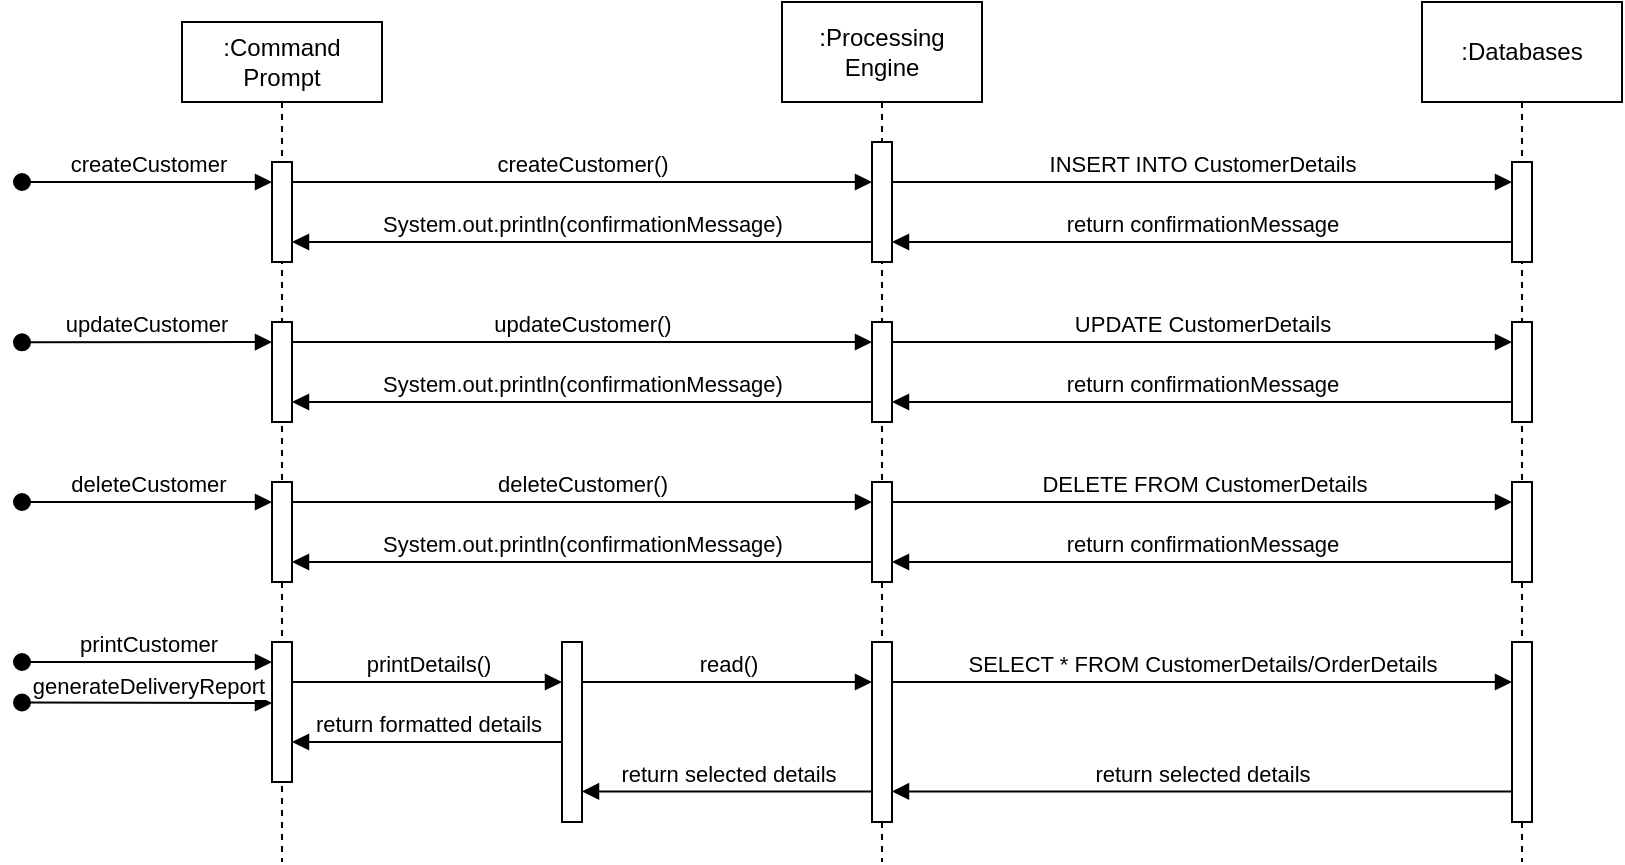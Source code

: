 <mxfile version="22.0.2" type="device" pages="7">
  <diagram name="Newsagent" id="2YBvvXClWsGukQMizWep">
    <mxGraphModel dx="794" dy="511" grid="1" gridSize="10" guides="1" tooltips="1" connect="1" arrows="1" fold="1" page="1" pageScale="1" pageWidth="850" pageHeight="1100" math="0" shadow="0">
      <root>
        <mxCell id="0" />
        <mxCell id="1" parent="0" />
        <mxCell id="aM9ryv3xv72pqoxQDRHE-1" value=":Command Prompt" style="shape=umlLifeline;perimeter=lifelinePerimeter;whiteSpace=wrap;html=1;container=0;dropTarget=0;collapsible=0;recursiveResize=0;outlineConnect=0;portConstraint=eastwest;newEdgeStyle={&quot;edgeStyle&quot;:&quot;elbowEdgeStyle&quot;,&quot;elbow&quot;:&quot;vertical&quot;,&quot;curved&quot;:0,&quot;rounded&quot;:0};" parent="1" vertex="1">
          <mxGeometry x="105" y="90" width="100" height="420" as="geometry" />
        </mxCell>
        <mxCell id="aM9ryv3xv72pqoxQDRHE-2" value="" style="html=1;points=[];perimeter=orthogonalPerimeter;outlineConnect=0;targetShapes=umlLifeline;portConstraint=eastwest;newEdgeStyle={&quot;edgeStyle&quot;:&quot;elbowEdgeStyle&quot;,&quot;elbow&quot;:&quot;vertical&quot;,&quot;curved&quot;:0,&quot;rounded&quot;:0};" parent="aM9ryv3xv72pqoxQDRHE-1" vertex="1">
          <mxGeometry x="45" y="70" width="10" height="50" as="geometry" />
        </mxCell>
        <mxCell id="aM9ryv3xv72pqoxQDRHE-3" value="createCustomer" style="html=1;verticalAlign=bottom;startArrow=oval;endArrow=block;startSize=8;edgeStyle=elbowEdgeStyle;elbow=vertical;curved=0;rounded=0;" parent="aM9ryv3xv72pqoxQDRHE-1" edge="1">
          <mxGeometry relative="1" as="geometry">
            <mxPoint x="-80" y="80" as="sourcePoint" />
            <mxPoint x="45" y="80" as="targetPoint" />
          </mxGeometry>
        </mxCell>
        <mxCell id="KU0yo9gnRSijptpgrk4F-4" value="" style="html=1;points=[];perimeter=orthogonalPerimeter;outlineConnect=0;targetShapes=umlLifeline;portConstraint=eastwest;newEdgeStyle={&quot;edgeStyle&quot;:&quot;elbowEdgeStyle&quot;,&quot;elbow&quot;:&quot;vertical&quot;,&quot;curved&quot;:0,&quot;rounded&quot;:0};" parent="aM9ryv3xv72pqoxQDRHE-1" vertex="1">
          <mxGeometry x="45" y="150" width="10" height="50" as="geometry" />
        </mxCell>
        <mxCell id="PdBuusFO8pw0HU-pArnK-4" value="" style="html=1;points=[];perimeter=orthogonalPerimeter;outlineConnect=0;targetShapes=umlLifeline;portConstraint=eastwest;newEdgeStyle={&quot;edgeStyle&quot;:&quot;elbowEdgeStyle&quot;,&quot;elbow&quot;:&quot;vertical&quot;,&quot;curved&quot;:0,&quot;rounded&quot;:0};" parent="aM9ryv3xv72pqoxQDRHE-1" vertex="1">
          <mxGeometry x="45" y="230" width="10" height="50" as="geometry" />
        </mxCell>
        <mxCell id="PdBuusFO8pw0HU-pArnK-14" value="" style="html=1;points=[];perimeter=orthogonalPerimeter;outlineConnect=0;targetShapes=umlLifeline;portConstraint=eastwest;newEdgeStyle={&quot;edgeStyle&quot;:&quot;elbowEdgeStyle&quot;,&quot;elbow&quot;:&quot;vertical&quot;,&quot;curved&quot;:0,&quot;rounded&quot;:0};" parent="aM9ryv3xv72pqoxQDRHE-1" vertex="1">
          <mxGeometry x="45" y="310" width="10" height="70" as="geometry" />
        </mxCell>
        <mxCell id="aM9ryv3xv72pqoxQDRHE-5" value=":Processing Engine" style="shape=umlLifeline;perimeter=lifelinePerimeter;whiteSpace=wrap;html=1;container=0;dropTarget=0;collapsible=0;recursiveResize=0;outlineConnect=0;portConstraint=eastwest;newEdgeStyle={&quot;edgeStyle&quot;:&quot;elbowEdgeStyle&quot;,&quot;elbow&quot;:&quot;vertical&quot;,&quot;curved&quot;:0,&quot;rounded&quot;:0};size=50;" parent="1" vertex="1">
          <mxGeometry x="405" y="80" width="100" height="430" as="geometry" />
        </mxCell>
        <mxCell id="aM9ryv3xv72pqoxQDRHE-6" value="" style="html=1;points=[];perimeter=orthogonalPerimeter;outlineConnect=0;targetShapes=umlLifeline;portConstraint=eastwest;newEdgeStyle={&quot;edgeStyle&quot;:&quot;elbowEdgeStyle&quot;,&quot;elbow&quot;:&quot;vertical&quot;,&quot;curved&quot;:0,&quot;rounded&quot;:0};" parent="aM9ryv3xv72pqoxQDRHE-5" vertex="1">
          <mxGeometry x="45" y="70" width="10" height="60" as="geometry" />
        </mxCell>
        <mxCell id="KU0yo9gnRSijptpgrk4F-5" value="" style="html=1;points=[];perimeter=orthogonalPerimeter;outlineConnect=0;targetShapes=umlLifeline;portConstraint=eastwest;newEdgeStyle={&quot;edgeStyle&quot;:&quot;elbowEdgeStyle&quot;,&quot;elbow&quot;:&quot;vertical&quot;,&quot;curved&quot;:0,&quot;rounded&quot;:0};" parent="aM9ryv3xv72pqoxQDRHE-5" vertex="1">
          <mxGeometry x="45" y="160" width="10" height="50" as="geometry" />
        </mxCell>
        <mxCell id="PdBuusFO8pw0HU-pArnK-10" value="" style="html=1;points=[];perimeter=orthogonalPerimeter;outlineConnect=0;targetShapes=umlLifeline;portConstraint=eastwest;newEdgeStyle={&quot;edgeStyle&quot;:&quot;elbowEdgeStyle&quot;,&quot;elbow&quot;:&quot;vertical&quot;,&quot;curved&quot;:0,&quot;rounded&quot;:0};" parent="aM9ryv3xv72pqoxQDRHE-5" vertex="1">
          <mxGeometry x="45" y="240" width="10" height="50" as="geometry" />
        </mxCell>
        <mxCell id="PdBuusFO8pw0HU-pArnK-15" value="" style="html=1;points=[];perimeter=orthogonalPerimeter;outlineConnect=0;targetShapes=umlLifeline;portConstraint=eastwest;newEdgeStyle={&quot;edgeStyle&quot;:&quot;elbowEdgeStyle&quot;,&quot;elbow&quot;:&quot;vertical&quot;,&quot;curved&quot;:0,&quot;rounded&quot;:0};" parent="aM9ryv3xv72pqoxQDRHE-5" vertex="1">
          <mxGeometry x="45" y="320" width="10" height="90" as="geometry" />
        </mxCell>
        <mxCell id="aM9ryv3xv72pqoxQDRHE-7" value="createCustomer()" style="html=1;verticalAlign=bottom;endArrow=block;edgeStyle=elbowEdgeStyle;elbow=vertical;curved=0;rounded=0;" parent="1" source="aM9ryv3xv72pqoxQDRHE-2" target="aM9ryv3xv72pqoxQDRHE-6" edge="1">
          <mxGeometry relative="1" as="geometry">
            <mxPoint x="260" y="180" as="sourcePoint" />
            <Array as="points">
              <mxPoint x="245" y="170" />
            </Array>
          </mxGeometry>
        </mxCell>
        <mxCell id="IPqCdMgEFNz93ycDSwIC-2" value=":Databases" style="shape=umlLifeline;perimeter=lifelinePerimeter;whiteSpace=wrap;html=1;container=0;dropTarget=0;collapsible=0;recursiveResize=0;outlineConnect=0;portConstraint=eastwest;newEdgeStyle={&quot;edgeStyle&quot;:&quot;elbowEdgeStyle&quot;,&quot;elbow&quot;:&quot;vertical&quot;,&quot;curved&quot;:0,&quot;rounded&quot;:0};size=50;" parent="1" vertex="1">
          <mxGeometry x="725" y="80" width="100" height="430" as="geometry" />
        </mxCell>
        <mxCell id="IPqCdMgEFNz93ycDSwIC-3" value="" style="html=1;points=[];perimeter=orthogonalPerimeter;outlineConnect=0;targetShapes=umlLifeline;portConstraint=eastwest;newEdgeStyle={&quot;edgeStyle&quot;:&quot;elbowEdgeStyle&quot;,&quot;elbow&quot;:&quot;vertical&quot;,&quot;curved&quot;:0,&quot;rounded&quot;:0};" parent="IPqCdMgEFNz93ycDSwIC-2" vertex="1">
          <mxGeometry x="45" y="80" width="10" height="50" as="geometry" />
        </mxCell>
        <mxCell id="KU0yo9gnRSijptpgrk4F-6" value="" style="html=1;points=[];perimeter=orthogonalPerimeter;outlineConnect=0;targetShapes=umlLifeline;portConstraint=eastwest;newEdgeStyle={&quot;edgeStyle&quot;:&quot;elbowEdgeStyle&quot;,&quot;elbow&quot;:&quot;vertical&quot;,&quot;curved&quot;:0,&quot;rounded&quot;:0};" parent="IPqCdMgEFNz93ycDSwIC-2" vertex="1">
          <mxGeometry x="45" y="160" width="10" height="50" as="geometry" />
        </mxCell>
        <mxCell id="PdBuusFO8pw0HU-pArnK-12" value="" style="html=1;points=[];perimeter=orthogonalPerimeter;outlineConnect=0;targetShapes=umlLifeline;portConstraint=eastwest;newEdgeStyle={&quot;edgeStyle&quot;:&quot;elbowEdgeStyle&quot;,&quot;elbow&quot;:&quot;vertical&quot;,&quot;curved&quot;:0,&quot;rounded&quot;:0};" parent="IPqCdMgEFNz93ycDSwIC-2" vertex="1">
          <mxGeometry x="45" y="240" width="10" height="50" as="geometry" />
        </mxCell>
        <mxCell id="PdBuusFO8pw0HU-pArnK-16" value="" style="html=1;points=[];perimeter=orthogonalPerimeter;outlineConnect=0;targetShapes=umlLifeline;portConstraint=eastwest;newEdgeStyle={&quot;edgeStyle&quot;:&quot;elbowEdgeStyle&quot;,&quot;elbow&quot;:&quot;vertical&quot;,&quot;curved&quot;:0,&quot;rounded&quot;:0};" parent="IPqCdMgEFNz93ycDSwIC-2" vertex="1">
          <mxGeometry x="45" y="320" width="10" height="90" as="geometry" />
        </mxCell>
        <mxCell id="KU0yo9gnRSijptpgrk4F-1" value="INSERT INTO CustomerDetails" style="html=1;verticalAlign=bottom;endArrow=block;edgeStyle=elbowEdgeStyle;elbow=vertical;curved=0;rounded=0;" parent="1" source="aM9ryv3xv72pqoxQDRHE-6" target="IPqCdMgEFNz93ycDSwIC-3" edge="1">
          <mxGeometry relative="1" as="geometry">
            <mxPoint x="465" y="170" as="sourcePoint" />
            <Array as="points">
              <mxPoint x="525" y="170" />
            </Array>
            <mxPoint x="505" y="170" as="targetPoint" />
          </mxGeometry>
        </mxCell>
        <mxCell id="PdBuusFO8pw0HU-pArnK-1" value="updateCustomer" style="html=1;verticalAlign=bottom;startArrow=oval;endArrow=block;startSize=8;edgeStyle=elbowEdgeStyle;elbow=vertical;curved=0;rounded=0;" parent="1" edge="1">
          <mxGeometry relative="1" as="geometry">
            <mxPoint x="25" y="250.17" as="sourcePoint" />
            <mxPoint x="150" y="250.17" as="targetPoint" />
          </mxGeometry>
        </mxCell>
        <mxCell id="PdBuusFO8pw0HU-pArnK-2" value="updateCustomer()" style="html=1;verticalAlign=bottom;endArrow=block;edgeStyle=elbowEdgeStyle;elbow=vertical;curved=0;rounded=0;" parent="1" source="KU0yo9gnRSijptpgrk4F-4" target="KU0yo9gnRSijptpgrk4F-5" edge="1">
          <mxGeometry relative="1" as="geometry">
            <mxPoint x="165" y="250" as="sourcePoint" />
            <Array as="points">
              <mxPoint x="250" y="250" />
            </Array>
            <mxPoint x="325" y="250" as="targetPoint" />
          </mxGeometry>
        </mxCell>
        <mxCell id="PdBuusFO8pw0HU-pArnK-3" value="UPDATE CustomerDetails" style="html=1;verticalAlign=bottom;endArrow=block;edgeStyle=elbowEdgeStyle;elbow=vertical;curved=0;rounded=0;" parent="1" source="KU0yo9gnRSijptpgrk4F-5" target="KU0yo9gnRSijptpgrk4F-6" edge="1">
          <mxGeometry relative="1" as="geometry">
            <mxPoint x="505" y="250" as="sourcePoint" />
            <Array as="points">
              <mxPoint x="525" y="250" />
            </Array>
            <mxPoint x="545" y="250" as="targetPoint" />
          </mxGeometry>
        </mxCell>
        <mxCell id="PdBuusFO8pw0HU-pArnK-5" value="deleteCustomer" style="html=1;verticalAlign=bottom;startArrow=oval;endArrow=block;startSize=8;edgeStyle=elbowEdgeStyle;elbow=vertical;curved=0;rounded=0;" parent="1" edge="1">
          <mxGeometry relative="1" as="geometry">
            <mxPoint x="25" y="330" as="sourcePoint" />
            <mxPoint x="150" y="330" as="targetPoint" />
          </mxGeometry>
        </mxCell>
        <mxCell id="PdBuusFO8pw0HU-pArnK-6" value="deleteCustomer()" style="html=1;verticalAlign=bottom;endArrow=block;edgeStyle=elbowEdgeStyle;elbow=vertical;curved=0;rounded=0;" parent="1" source="PdBuusFO8pw0HU-pArnK-4" target="PdBuusFO8pw0HU-pArnK-10" edge="1">
          <mxGeometry relative="1" as="geometry">
            <mxPoint x="165" y="330" as="sourcePoint" />
            <Array as="points">
              <mxPoint x="255" y="330" />
            </Array>
            <mxPoint x="325" y="330" as="targetPoint" />
          </mxGeometry>
        </mxCell>
        <mxCell id="PdBuusFO8pw0HU-pArnK-11" value="DELETE FROM CustomerDetails" style="html=1;verticalAlign=bottom;endArrow=block;edgeStyle=elbowEdgeStyle;elbow=vertical;curved=0;rounded=0;" parent="1" source="PdBuusFO8pw0HU-pArnK-10" target="PdBuusFO8pw0HU-pArnK-12" edge="1">
          <mxGeometry x="0.002" relative="1" as="geometry">
            <mxPoint x="465" y="330" as="sourcePoint" />
            <Array as="points">
              <mxPoint x="485" y="330" />
            </Array>
            <mxPoint x="545" y="330" as="targetPoint" />
            <mxPoint as="offset" />
          </mxGeometry>
        </mxCell>
        <mxCell id="PdBuusFO8pw0HU-pArnK-17" value="printCustomer" style="html=1;verticalAlign=bottom;startArrow=oval;endArrow=block;startSize=8;edgeStyle=elbowEdgeStyle;elbow=vertical;curved=0;rounded=0;" parent="1" edge="1">
          <mxGeometry relative="1" as="geometry">
            <mxPoint x="25" y="410" as="sourcePoint" />
            <mxPoint x="150" y="410" as="targetPoint" />
          </mxGeometry>
        </mxCell>
        <mxCell id="PdBuusFO8pw0HU-pArnK-19" value="SELECT * FROM CustomerDetails/OrderDetails" style="html=1;verticalAlign=bottom;endArrow=block;edgeStyle=elbowEdgeStyle;elbow=vertical;curved=0;rounded=0;" parent="1" source="PdBuusFO8pw0HU-pArnK-15" target="PdBuusFO8pw0HU-pArnK-16" edge="1">
          <mxGeometry x="-0.001" relative="1" as="geometry">
            <mxPoint x="465" y="420" as="sourcePoint" />
            <Array as="points">
              <mxPoint x="575" y="420" />
            </Array>
            <mxPoint x="675" y="420" as="targetPoint" />
            <mxPoint as="offset" />
          </mxGeometry>
        </mxCell>
        <mxCell id="RDPjR55cAV6tWNQ4kYlU-8" value="" style="html=1;points=[];perimeter=orthogonalPerimeter;outlineConnect=0;targetShapes=umlLifeline;portConstraint=eastwest;newEdgeStyle={&quot;edgeStyle&quot;:&quot;elbowEdgeStyle&quot;,&quot;elbow&quot;:&quot;vertical&quot;,&quot;curved&quot;:0,&quot;rounded&quot;:0};" parent="1" vertex="1">
          <mxGeometry x="295" y="400" width="10" height="90" as="geometry" />
        </mxCell>
        <mxCell id="RDPjR55cAV6tWNQ4kYlU-13" value="printDetails()" style="html=1;verticalAlign=bottom;endArrow=block;edgeStyle=elbowEdgeStyle;elbow=vertical;curved=0;rounded=0;" parent="1" source="PdBuusFO8pw0HU-pArnK-14" target="RDPjR55cAV6tWNQ4kYlU-8" edge="1">
          <mxGeometry relative="1" as="geometry">
            <mxPoint x="165" y="420" as="sourcePoint" />
            <Array as="points">
              <mxPoint x="215" y="420" />
            </Array>
            <mxPoint x="245" y="420" as="targetPoint" />
          </mxGeometry>
        </mxCell>
        <mxCell id="RDPjR55cAV6tWNQ4kYlU-14" value="read()" style="html=1;verticalAlign=bottom;endArrow=block;edgeStyle=elbowEdgeStyle;elbow=vertical;curved=0;rounded=0;" parent="1" source="RDPjR55cAV6tWNQ4kYlU-8" target="PdBuusFO8pw0HU-pArnK-15" edge="1">
          <mxGeometry relative="1" as="geometry">
            <mxPoint x="315" y="420" as="sourcePoint" />
            <Array as="points">
              <mxPoint x="355" y="420" />
            </Array>
            <mxPoint x="325" y="420" as="targetPoint" />
          </mxGeometry>
        </mxCell>
        <mxCell id="RDPjR55cAV6tWNQ4kYlU-16" value="return selected details" style="html=1;verticalAlign=bottom;endArrow=block;edgeStyle=elbowEdgeStyle;elbow=vertical;curved=0;rounded=0;" parent="1" edge="1">
          <mxGeometry relative="1" as="geometry">
            <mxPoint x="770" y="474.71" as="sourcePoint" />
            <Array as="points">
              <mxPoint x="585.19" y="474.71" />
            </Array>
            <mxPoint x="460" y="474.71" as="targetPoint" />
          </mxGeometry>
        </mxCell>
        <mxCell id="RDPjR55cAV6tWNQ4kYlU-18" value="return selected details" style="html=1;verticalAlign=bottom;endArrow=block;edgeStyle=elbowEdgeStyle;elbow=vertical;curved=0;rounded=0;" parent="1" edge="1">
          <mxGeometry relative="1" as="geometry">
            <mxPoint x="450" y="474.71" as="sourcePoint" />
            <Array as="points">
              <mxPoint x="370.19" y="474.71" />
            </Array>
            <mxPoint x="305" y="474.71" as="targetPoint" />
          </mxGeometry>
        </mxCell>
        <mxCell id="RDPjR55cAV6tWNQ4kYlU-19" value="return formatted details" style="html=1;verticalAlign=bottom;endArrow=block;edgeStyle=elbowEdgeStyle;elbow=vertical;curved=0;rounded=0;" parent="1" target="PdBuusFO8pw0HU-pArnK-14" edge="1">
          <mxGeometry relative="1" as="geometry">
            <mxPoint x="295" y="450" as="sourcePoint" />
            <Array as="points">
              <mxPoint x="215.19" y="450" />
            </Array>
            <mxPoint x="165" y="450" as="targetPoint" />
          </mxGeometry>
        </mxCell>
        <mxCell id="nguXQzsY1t2KLYbBiipa-1" value="return confirmationMessage" style="html=1;verticalAlign=bottom;endArrow=block;edgeStyle=elbowEdgeStyle;elbow=vertical;curved=0;rounded=0;" parent="1" source="IPqCdMgEFNz93ycDSwIC-3" target="aM9ryv3xv72pqoxQDRHE-6" edge="1">
          <mxGeometry relative="1" as="geometry">
            <mxPoint x="765" y="200" as="sourcePoint" />
            <Array as="points">
              <mxPoint x="580.19" y="200" />
            </Array>
            <mxPoint x="465" y="200" as="targetPoint" />
          </mxGeometry>
        </mxCell>
        <mxCell id="nguXQzsY1t2KLYbBiipa-3" value="return confirmationMessage" style="html=1;verticalAlign=bottom;endArrow=block;edgeStyle=elbowEdgeStyle;elbow=vertical;curved=0;rounded=0;" parent="1" source="PdBuusFO8pw0HU-pArnK-12" target="PdBuusFO8pw0HU-pArnK-10" edge="1">
          <mxGeometry relative="1" as="geometry">
            <mxPoint x="770" y="360" as="sourcePoint" />
            <Array as="points">
              <mxPoint x="580.19" y="360" />
            </Array>
            <mxPoint x="465" y="360" as="targetPoint" />
          </mxGeometry>
        </mxCell>
        <mxCell id="nguXQzsY1t2KLYbBiipa-4" value="System.out.println(confirmationMessage)" style="html=1;verticalAlign=bottom;endArrow=block;edgeStyle=elbowEdgeStyle;elbow=vertical;curved=0;rounded=0;" parent="1" source="aM9ryv3xv72pqoxQDRHE-6" target="aM9ryv3xv72pqoxQDRHE-2" edge="1">
          <mxGeometry relative="1" as="geometry">
            <mxPoint x="430" y="200" as="sourcePoint" />
            <Array as="points">
              <mxPoint x="240.19" y="200" />
            </Array>
            <mxPoint x="175" y="200" as="targetPoint" />
          </mxGeometry>
        </mxCell>
        <mxCell id="nguXQzsY1t2KLYbBiipa-5" value="System.out.println(confirmationMessage)" style="html=1;verticalAlign=bottom;endArrow=block;edgeStyle=elbowEdgeStyle;elbow=vertical;curved=0;rounded=0;" parent="1" source="KU0yo9gnRSijptpgrk4F-5" target="KU0yo9gnRSijptpgrk4F-4" edge="1">
          <mxGeometry relative="1" as="geometry">
            <mxPoint x="435" y="280" as="sourcePoint" />
            <Array as="points">
              <mxPoint x="235.19" y="280" />
            </Array>
            <mxPoint x="175" y="280" as="targetPoint" />
          </mxGeometry>
        </mxCell>
        <mxCell id="nguXQzsY1t2KLYbBiipa-7" value="System.out.println(confirmationMessage)" style="html=1;verticalAlign=bottom;endArrow=block;edgeStyle=elbowEdgeStyle;elbow=vertical;curved=0;rounded=0;" parent="1" source="PdBuusFO8pw0HU-pArnK-10" target="PdBuusFO8pw0HU-pArnK-4" edge="1">
          <mxGeometry relative="1" as="geometry">
            <mxPoint x="405" y="360" as="sourcePoint" />
            <Array as="points">
              <mxPoint x="195.19" y="360" />
            </Array>
            <mxPoint x="185" y="360" as="targetPoint" />
          </mxGeometry>
        </mxCell>
        <mxCell id="nguXQzsY1t2KLYbBiipa-10" value="return confirmationMessage" style="html=1;verticalAlign=bottom;endArrow=block;edgeStyle=elbowEdgeStyle;elbow=vertical;curved=0;rounded=0;" parent="1" edge="1">
          <mxGeometry relative="1" as="geometry">
            <mxPoint x="770" y="280" as="sourcePoint" />
            <Array as="points">
              <mxPoint x="565.19" y="280" />
            </Array>
            <mxPoint x="460" y="280" as="targetPoint" />
          </mxGeometry>
        </mxCell>
        <mxCell id="4AzDPoEn-EF3b6aC8U_F-1" value="generateDeliveryReport" style="html=1;verticalAlign=bottom;startArrow=oval;endArrow=block;startSize=8;edgeStyle=elbowEdgeStyle;elbow=vertical;curved=0;rounded=0;" edge="1" parent="1">
          <mxGeometry x="0.004" relative="1" as="geometry">
            <mxPoint x="25" y="430.25" as="sourcePoint" />
            <mxPoint x="150" y="430.25" as="targetPoint" />
            <mxPoint as="offset" />
          </mxGeometry>
        </mxCell>
      </root>
    </mxGraphModel>
  </diagram>
  <diagram id="1Y5aZIpWranl1bXVS_7I" name="Order">
    <mxGraphModel dx="378" dy="243" grid="1" gridSize="10" guides="1" tooltips="1" connect="1" arrows="1" fold="1" page="1" pageScale="1" pageWidth="850" pageHeight="1100" math="0" shadow="0">
      <root>
        <mxCell id="0" />
        <mxCell id="1" parent="0" />
        <mxCell id="xeIllT8pOoGtnatZovVk-1" value=":Command Prompt" style="shape=umlLifeline;perimeter=lifelinePerimeter;whiteSpace=wrap;html=1;container=0;dropTarget=0;collapsible=0;recursiveResize=0;outlineConnect=0;portConstraint=eastwest;newEdgeStyle={&quot;edgeStyle&quot;:&quot;elbowEdgeStyle&quot;,&quot;elbow&quot;:&quot;vertical&quot;,&quot;curved&quot;:0,&quot;rounded&quot;:0};" vertex="1" parent="1">
          <mxGeometry x="105" y="90" width="100" height="420" as="geometry" />
        </mxCell>
        <mxCell id="xeIllT8pOoGtnatZovVk-2" value="" style="html=1;points=[];perimeter=orthogonalPerimeter;outlineConnect=0;targetShapes=umlLifeline;portConstraint=eastwest;newEdgeStyle={&quot;edgeStyle&quot;:&quot;elbowEdgeStyle&quot;,&quot;elbow&quot;:&quot;vertical&quot;,&quot;curved&quot;:0,&quot;rounded&quot;:0};" vertex="1" parent="xeIllT8pOoGtnatZovVk-1">
          <mxGeometry x="45" y="70" width="10" height="50" as="geometry" />
        </mxCell>
        <mxCell id="xeIllT8pOoGtnatZovVk-3" value="createOrder" style="html=1;verticalAlign=bottom;startArrow=oval;endArrow=block;startSize=8;edgeStyle=elbowEdgeStyle;elbow=vertical;curved=0;rounded=0;" edge="1" parent="xeIllT8pOoGtnatZovVk-1">
          <mxGeometry relative="1" as="geometry">
            <mxPoint x="-80" y="80" as="sourcePoint" />
            <mxPoint x="45" y="80" as="targetPoint" />
          </mxGeometry>
        </mxCell>
        <mxCell id="xeIllT8pOoGtnatZovVk-4" value="" style="html=1;points=[];perimeter=orthogonalPerimeter;outlineConnect=0;targetShapes=umlLifeline;portConstraint=eastwest;newEdgeStyle={&quot;edgeStyle&quot;:&quot;elbowEdgeStyle&quot;,&quot;elbow&quot;:&quot;vertical&quot;,&quot;curved&quot;:0,&quot;rounded&quot;:0};" vertex="1" parent="xeIllT8pOoGtnatZovVk-1">
          <mxGeometry x="45" y="150" width="10" height="50" as="geometry" />
        </mxCell>
        <mxCell id="xeIllT8pOoGtnatZovVk-5" value="" style="html=1;points=[];perimeter=orthogonalPerimeter;outlineConnect=0;targetShapes=umlLifeline;portConstraint=eastwest;newEdgeStyle={&quot;edgeStyle&quot;:&quot;elbowEdgeStyle&quot;,&quot;elbow&quot;:&quot;vertical&quot;,&quot;curved&quot;:0,&quot;rounded&quot;:0};" vertex="1" parent="xeIllT8pOoGtnatZovVk-1">
          <mxGeometry x="45" y="230" width="10" height="50" as="geometry" />
        </mxCell>
        <mxCell id="xeIllT8pOoGtnatZovVk-6" value="" style="html=1;points=[];perimeter=orthogonalPerimeter;outlineConnect=0;targetShapes=umlLifeline;portConstraint=eastwest;newEdgeStyle={&quot;edgeStyle&quot;:&quot;elbowEdgeStyle&quot;,&quot;elbow&quot;:&quot;vertical&quot;,&quot;curved&quot;:0,&quot;rounded&quot;:0};" vertex="1" parent="xeIllT8pOoGtnatZovVk-1">
          <mxGeometry x="45" y="310" width="10" height="70" as="geometry" />
        </mxCell>
        <mxCell id="xeIllT8pOoGtnatZovVk-7" value=":Processing Engine" style="shape=umlLifeline;perimeter=lifelinePerimeter;whiteSpace=wrap;html=1;container=0;dropTarget=0;collapsible=0;recursiveResize=0;outlineConnect=0;portConstraint=eastwest;newEdgeStyle={&quot;edgeStyle&quot;:&quot;elbowEdgeStyle&quot;,&quot;elbow&quot;:&quot;vertical&quot;,&quot;curved&quot;:0,&quot;rounded&quot;:0};size=50;" vertex="1" parent="1">
          <mxGeometry x="405" y="80" width="100" height="430" as="geometry" />
        </mxCell>
        <mxCell id="xeIllT8pOoGtnatZovVk-8" value="" style="html=1;points=[];perimeter=orthogonalPerimeter;outlineConnect=0;targetShapes=umlLifeline;portConstraint=eastwest;newEdgeStyle={&quot;edgeStyle&quot;:&quot;elbowEdgeStyle&quot;,&quot;elbow&quot;:&quot;vertical&quot;,&quot;curved&quot;:0,&quot;rounded&quot;:0};" vertex="1" parent="xeIllT8pOoGtnatZovVk-7">
          <mxGeometry x="45" y="70" width="10" height="60" as="geometry" />
        </mxCell>
        <mxCell id="xeIllT8pOoGtnatZovVk-9" value="" style="html=1;points=[];perimeter=orthogonalPerimeter;outlineConnect=0;targetShapes=umlLifeline;portConstraint=eastwest;newEdgeStyle={&quot;edgeStyle&quot;:&quot;elbowEdgeStyle&quot;,&quot;elbow&quot;:&quot;vertical&quot;,&quot;curved&quot;:0,&quot;rounded&quot;:0};" vertex="1" parent="xeIllT8pOoGtnatZovVk-7">
          <mxGeometry x="45" y="160" width="10" height="50" as="geometry" />
        </mxCell>
        <mxCell id="xeIllT8pOoGtnatZovVk-10" value="" style="html=1;points=[];perimeter=orthogonalPerimeter;outlineConnect=0;targetShapes=umlLifeline;portConstraint=eastwest;newEdgeStyle={&quot;edgeStyle&quot;:&quot;elbowEdgeStyle&quot;,&quot;elbow&quot;:&quot;vertical&quot;,&quot;curved&quot;:0,&quot;rounded&quot;:0};" vertex="1" parent="xeIllT8pOoGtnatZovVk-7">
          <mxGeometry x="45" y="240" width="10" height="50" as="geometry" />
        </mxCell>
        <mxCell id="xeIllT8pOoGtnatZovVk-11" value="" style="html=1;points=[];perimeter=orthogonalPerimeter;outlineConnect=0;targetShapes=umlLifeline;portConstraint=eastwest;newEdgeStyle={&quot;edgeStyle&quot;:&quot;elbowEdgeStyle&quot;,&quot;elbow&quot;:&quot;vertical&quot;,&quot;curved&quot;:0,&quot;rounded&quot;:0};" vertex="1" parent="xeIllT8pOoGtnatZovVk-7">
          <mxGeometry x="45" y="320" width="10" height="90" as="geometry" />
        </mxCell>
        <mxCell id="xeIllT8pOoGtnatZovVk-12" value="createOrder()" style="html=1;verticalAlign=bottom;endArrow=block;edgeStyle=elbowEdgeStyle;elbow=vertical;curved=0;rounded=0;" edge="1" parent="1" source="xeIllT8pOoGtnatZovVk-2" target="xeIllT8pOoGtnatZovVk-8">
          <mxGeometry relative="1" as="geometry">
            <mxPoint x="260" y="180" as="sourcePoint" />
            <Array as="points">
              <mxPoint x="245" y="170" />
            </Array>
          </mxGeometry>
        </mxCell>
        <mxCell id="xeIllT8pOoGtnatZovVk-13" value=":Databases" style="shape=umlLifeline;perimeter=lifelinePerimeter;whiteSpace=wrap;html=1;container=0;dropTarget=0;collapsible=0;recursiveResize=0;outlineConnect=0;portConstraint=eastwest;newEdgeStyle={&quot;edgeStyle&quot;:&quot;elbowEdgeStyle&quot;,&quot;elbow&quot;:&quot;vertical&quot;,&quot;curved&quot;:0,&quot;rounded&quot;:0};size=50;" vertex="1" parent="1">
          <mxGeometry x="725" y="80" width="100" height="430" as="geometry" />
        </mxCell>
        <mxCell id="xeIllT8pOoGtnatZovVk-14" value="" style="html=1;points=[];perimeter=orthogonalPerimeter;outlineConnect=0;targetShapes=umlLifeline;portConstraint=eastwest;newEdgeStyle={&quot;edgeStyle&quot;:&quot;elbowEdgeStyle&quot;,&quot;elbow&quot;:&quot;vertical&quot;,&quot;curved&quot;:0,&quot;rounded&quot;:0};" vertex="1" parent="xeIllT8pOoGtnatZovVk-13">
          <mxGeometry x="45" y="80" width="10" height="50" as="geometry" />
        </mxCell>
        <mxCell id="xeIllT8pOoGtnatZovVk-15" value="" style="html=1;points=[];perimeter=orthogonalPerimeter;outlineConnect=0;targetShapes=umlLifeline;portConstraint=eastwest;newEdgeStyle={&quot;edgeStyle&quot;:&quot;elbowEdgeStyle&quot;,&quot;elbow&quot;:&quot;vertical&quot;,&quot;curved&quot;:0,&quot;rounded&quot;:0};" vertex="1" parent="xeIllT8pOoGtnatZovVk-13">
          <mxGeometry x="45" y="160" width="10" height="50" as="geometry" />
        </mxCell>
        <mxCell id="xeIllT8pOoGtnatZovVk-16" value="" style="html=1;points=[];perimeter=orthogonalPerimeter;outlineConnect=0;targetShapes=umlLifeline;portConstraint=eastwest;newEdgeStyle={&quot;edgeStyle&quot;:&quot;elbowEdgeStyle&quot;,&quot;elbow&quot;:&quot;vertical&quot;,&quot;curved&quot;:0,&quot;rounded&quot;:0};" vertex="1" parent="xeIllT8pOoGtnatZovVk-13">
          <mxGeometry x="45" y="240" width="10" height="50" as="geometry" />
        </mxCell>
        <mxCell id="xeIllT8pOoGtnatZovVk-17" value="" style="html=1;points=[];perimeter=orthogonalPerimeter;outlineConnect=0;targetShapes=umlLifeline;portConstraint=eastwest;newEdgeStyle={&quot;edgeStyle&quot;:&quot;elbowEdgeStyle&quot;,&quot;elbow&quot;:&quot;vertical&quot;,&quot;curved&quot;:0,&quot;rounded&quot;:0};" vertex="1" parent="xeIllT8pOoGtnatZovVk-13">
          <mxGeometry x="45" y="320" width="10" height="90" as="geometry" />
        </mxCell>
        <mxCell id="xeIllT8pOoGtnatZovVk-18" value="INSERT INTO OrderDetails" style="html=1;verticalAlign=bottom;endArrow=block;edgeStyle=elbowEdgeStyle;elbow=vertical;curved=0;rounded=0;" edge="1" parent="1" source="xeIllT8pOoGtnatZovVk-8" target="xeIllT8pOoGtnatZovVk-14">
          <mxGeometry relative="1" as="geometry">
            <mxPoint x="465" y="170" as="sourcePoint" />
            <Array as="points">
              <mxPoint x="525" y="170" />
            </Array>
            <mxPoint x="505" y="170" as="targetPoint" />
          </mxGeometry>
        </mxCell>
        <mxCell id="xeIllT8pOoGtnatZovVk-19" value="updateOrder" style="html=1;verticalAlign=bottom;startArrow=oval;endArrow=block;startSize=8;edgeStyle=elbowEdgeStyle;elbow=vertical;curved=0;rounded=0;" edge="1" parent="1">
          <mxGeometry relative="1" as="geometry">
            <mxPoint x="25" y="250.17" as="sourcePoint" />
            <mxPoint x="150" y="250.17" as="targetPoint" />
          </mxGeometry>
        </mxCell>
        <mxCell id="xeIllT8pOoGtnatZovVk-20" value="updateOrder()" style="html=1;verticalAlign=bottom;endArrow=block;edgeStyle=elbowEdgeStyle;elbow=vertical;curved=0;rounded=0;" edge="1" parent="1" source="xeIllT8pOoGtnatZovVk-4" target="xeIllT8pOoGtnatZovVk-9">
          <mxGeometry relative="1" as="geometry">
            <mxPoint x="165" y="250" as="sourcePoint" />
            <Array as="points">
              <mxPoint x="250" y="250" />
            </Array>
            <mxPoint x="325" y="250" as="targetPoint" />
          </mxGeometry>
        </mxCell>
        <mxCell id="xeIllT8pOoGtnatZovVk-21" value="UPDATE OrderDetails" style="html=1;verticalAlign=bottom;endArrow=block;edgeStyle=elbowEdgeStyle;elbow=vertical;curved=0;rounded=0;" edge="1" parent="1" source="xeIllT8pOoGtnatZovVk-9" target="xeIllT8pOoGtnatZovVk-15">
          <mxGeometry relative="1" as="geometry">
            <mxPoint x="505" y="250" as="sourcePoint" />
            <Array as="points">
              <mxPoint x="525" y="250" />
            </Array>
            <mxPoint x="545" y="250" as="targetPoint" />
          </mxGeometry>
        </mxCell>
        <mxCell id="xeIllT8pOoGtnatZovVk-22" value="deleteOrder" style="html=1;verticalAlign=bottom;startArrow=oval;endArrow=block;startSize=8;edgeStyle=elbowEdgeStyle;elbow=vertical;curved=0;rounded=0;" edge="1" parent="1">
          <mxGeometry relative="1" as="geometry">
            <mxPoint x="25" y="330" as="sourcePoint" />
            <mxPoint x="150" y="330" as="targetPoint" />
          </mxGeometry>
        </mxCell>
        <mxCell id="xeIllT8pOoGtnatZovVk-23" value="deleteOrder()" style="html=1;verticalAlign=bottom;endArrow=block;edgeStyle=elbowEdgeStyle;elbow=vertical;curved=0;rounded=0;" edge="1" parent="1" source="xeIllT8pOoGtnatZovVk-5" target="xeIllT8pOoGtnatZovVk-10">
          <mxGeometry relative="1" as="geometry">
            <mxPoint x="165" y="330" as="sourcePoint" />
            <Array as="points">
              <mxPoint x="255" y="330" />
            </Array>
            <mxPoint x="325" y="330" as="targetPoint" />
          </mxGeometry>
        </mxCell>
        <mxCell id="xeIllT8pOoGtnatZovVk-24" value="DELETE FROM OrderDetails" style="html=1;verticalAlign=bottom;endArrow=block;edgeStyle=elbowEdgeStyle;elbow=vertical;curved=0;rounded=0;" edge="1" parent="1" source="xeIllT8pOoGtnatZovVk-10" target="xeIllT8pOoGtnatZovVk-16">
          <mxGeometry x="0.002" relative="1" as="geometry">
            <mxPoint x="465" y="330" as="sourcePoint" />
            <Array as="points">
              <mxPoint x="485" y="330" />
            </Array>
            <mxPoint x="545" y="330" as="targetPoint" />
            <mxPoint as="offset" />
          </mxGeometry>
        </mxCell>
        <mxCell id="xeIllT8pOoGtnatZovVk-25" value="printOrder" style="html=1;verticalAlign=bottom;startArrow=oval;endArrow=block;startSize=8;edgeStyle=elbowEdgeStyle;elbow=vertical;curved=0;rounded=0;" edge="1" parent="1">
          <mxGeometry relative="1" as="geometry">
            <mxPoint x="25" y="410" as="sourcePoint" />
            <mxPoint x="150" y="410" as="targetPoint" />
          </mxGeometry>
        </mxCell>
        <mxCell id="xeIllT8pOoGtnatZovVk-26" value="SELECT * FROM OrderDetails" style="html=1;verticalAlign=bottom;endArrow=block;edgeStyle=elbowEdgeStyle;elbow=vertical;curved=0;rounded=0;" edge="1" parent="1" source="xeIllT8pOoGtnatZovVk-11" target="xeIllT8pOoGtnatZovVk-17">
          <mxGeometry x="-0.001" relative="1" as="geometry">
            <mxPoint x="465" y="420" as="sourcePoint" />
            <Array as="points">
              <mxPoint x="575" y="420" />
            </Array>
            <mxPoint x="675" y="420" as="targetPoint" />
            <mxPoint as="offset" />
          </mxGeometry>
        </mxCell>
        <mxCell id="xeIllT8pOoGtnatZovVk-27" value="" style="html=1;points=[];perimeter=orthogonalPerimeter;outlineConnect=0;targetShapes=umlLifeline;portConstraint=eastwest;newEdgeStyle={&quot;edgeStyle&quot;:&quot;elbowEdgeStyle&quot;,&quot;elbow&quot;:&quot;vertical&quot;,&quot;curved&quot;:0,&quot;rounded&quot;:0};" vertex="1" parent="1">
          <mxGeometry x="295" y="400" width="10" height="90" as="geometry" />
        </mxCell>
        <mxCell id="xeIllT8pOoGtnatZovVk-28" value="printDetails()" style="html=1;verticalAlign=bottom;endArrow=block;edgeStyle=elbowEdgeStyle;elbow=vertical;curved=0;rounded=0;" edge="1" parent="1" source="xeIllT8pOoGtnatZovVk-6" target="xeIllT8pOoGtnatZovVk-27">
          <mxGeometry relative="1" as="geometry">
            <mxPoint x="165" y="420" as="sourcePoint" />
            <Array as="points">
              <mxPoint x="215" y="420" />
            </Array>
            <mxPoint x="245" y="420" as="targetPoint" />
          </mxGeometry>
        </mxCell>
        <mxCell id="xeIllT8pOoGtnatZovVk-29" value="read()" style="html=1;verticalAlign=bottom;endArrow=block;edgeStyle=elbowEdgeStyle;elbow=vertical;curved=0;rounded=0;" edge="1" parent="1" source="xeIllT8pOoGtnatZovVk-27" target="xeIllT8pOoGtnatZovVk-11">
          <mxGeometry relative="1" as="geometry">
            <mxPoint x="315" y="420" as="sourcePoint" />
            <Array as="points">
              <mxPoint x="355" y="420" />
            </Array>
            <mxPoint x="325" y="420" as="targetPoint" />
          </mxGeometry>
        </mxCell>
        <mxCell id="xeIllT8pOoGtnatZovVk-30" value="return selected details" style="html=1;verticalAlign=bottom;endArrow=block;edgeStyle=elbowEdgeStyle;elbow=vertical;curved=0;rounded=0;" edge="1" parent="1">
          <mxGeometry relative="1" as="geometry">
            <mxPoint x="770" y="474.71" as="sourcePoint" />
            <Array as="points">
              <mxPoint x="585.19" y="474.71" />
            </Array>
            <mxPoint x="460" y="474.71" as="targetPoint" />
          </mxGeometry>
        </mxCell>
        <mxCell id="xeIllT8pOoGtnatZovVk-31" value="return selected details" style="html=1;verticalAlign=bottom;endArrow=block;edgeStyle=elbowEdgeStyle;elbow=vertical;curved=0;rounded=0;" edge="1" parent="1">
          <mxGeometry relative="1" as="geometry">
            <mxPoint x="450" y="474.71" as="sourcePoint" />
            <Array as="points">
              <mxPoint x="370.19" y="474.71" />
            </Array>
            <mxPoint x="305" y="474.71" as="targetPoint" />
          </mxGeometry>
        </mxCell>
        <mxCell id="xeIllT8pOoGtnatZovVk-32" value="return formatted details" style="html=1;verticalAlign=bottom;endArrow=block;edgeStyle=elbowEdgeStyle;elbow=vertical;curved=0;rounded=0;" edge="1" parent="1" target="xeIllT8pOoGtnatZovVk-6">
          <mxGeometry relative="1" as="geometry">
            <mxPoint x="295" y="450" as="sourcePoint" />
            <Array as="points">
              <mxPoint x="215.19" y="450" />
            </Array>
            <mxPoint x="165" y="450" as="targetPoint" />
          </mxGeometry>
        </mxCell>
        <mxCell id="xeIllT8pOoGtnatZovVk-33" value="return confirmationMessage" style="html=1;verticalAlign=bottom;endArrow=block;edgeStyle=elbowEdgeStyle;elbow=vertical;curved=0;rounded=0;" edge="1" parent="1" source="xeIllT8pOoGtnatZovVk-14" target="xeIllT8pOoGtnatZovVk-8">
          <mxGeometry relative="1" as="geometry">
            <mxPoint x="765" y="200" as="sourcePoint" />
            <Array as="points">
              <mxPoint x="580.19" y="200" />
            </Array>
            <mxPoint x="465" y="200" as="targetPoint" />
          </mxGeometry>
        </mxCell>
        <mxCell id="xeIllT8pOoGtnatZovVk-34" value="return confirmationMessage" style="html=1;verticalAlign=bottom;endArrow=block;edgeStyle=elbowEdgeStyle;elbow=vertical;curved=0;rounded=0;" edge="1" parent="1" source="xeIllT8pOoGtnatZovVk-16" target="xeIllT8pOoGtnatZovVk-10">
          <mxGeometry relative="1" as="geometry">
            <mxPoint x="770" y="360" as="sourcePoint" />
            <Array as="points">
              <mxPoint x="580.19" y="360" />
            </Array>
            <mxPoint x="465" y="360" as="targetPoint" />
          </mxGeometry>
        </mxCell>
        <mxCell id="xeIllT8pOoGtnatZovVk-35" value="System.out.println(confirmationMessage)" style="html=1;verticalAlign=bottom;endArrow=block;edgeStyle=elbowEdgeStyle;elbow=vertical;curved=0;rounded=0;" edge="1" parent="1" source="xeIllT8pOoGtnatZovVk-8" target="xeIllT8pOoGtnatZovVk-2">
          <mxGeometry relative="1" as="geometry">
            <mxPoint x="430" y="200" as="sourcePoint" />
            <Array as="points">
              <mxPoint x="240.19" y="200" />
            </Array>
            <mxPoint x="175" y="200" as="targetPoint" />
          </mxGeometry>
        </mxCell>
        <mxCell id="xeIllT8pOoGtnatZovVk-36" value="System.out.println(confirmationMessage)" style="html=1;verticalAlign=bottom;endArrow=block;edgeStyle=elbowEdgeStyle;elbow=vertical;curved=0;rounded=0;" edge="1" parent="1" source="xeIllT8pOoGtnatZovVk-9" target="xeIllT8pOoGtnatZovVk-4">
          <mxGeometry relative="1" as="geometry">
            <mxPoint x="435" y="280" as="sourcePoint" />
            <Array as="points">
              <mxPoint x="235.19" y="280" />
            </Array>
            <mxPoint x="175" y="280" as="targetPoint" />
          </mxGeometry>
        </mxCell>
        <mxCell id="xeIllT8pOoGtnatZovVk-37" value="System.out.println(confirmationMessage)" style="html=1;verticalAlign=bottom;endArrow=block;edgeStyle=elbowEdgeStyle;elbow=vertical;curved=0;rounded=0;" edge="1" parent="1" source="xeIllT8pOoGtnatZovVk-10" target="xeIllT8pOoGtnatZovVk-5">
          <mxGeometry relative="1" as="geometry">
            <mxPoint x="405" y="360" as="sourcePoint" />
            <Array as="points">
              <mxPoint x="195.19" y="360" />
            </Array>
            <mxPoint x="185" y="360" as="targetPoint" />
          </mxGeometry>
        </mxCell>
        <mxCell id="xeIllT8pOoGtnatZovVk-38" value="return confirmationMessage" style="html=1;verticalAlign=bottom;endArrow=block;edgeStyle=elbowEdgeStyle;elbow=vertical;curved=0;rounded=0;" edge="1" parent="1">
          <mxGeometry relative="1" as="geometry">
            <mxPoint x="770" y="280" as="sourcePoint" />
            <Array as="points">
              <mxPoint x="565.19" y="280" />
            </Array>
            <mxPoint x="460" y="280" as="targetPoint" />
          </mxGeometry>
        </mxCell>
      </root>
    </mxGraphModel>
  </diagram>
  <diagram id="g4TUKM7mvUi-SvhtHjP_" name="Publication">
    <mxGraphModel dx="794" dy="511" grid="1" gridSize="10" guides="1" tooltips="1" connect="1" arrows="1" fold="1" page="1" pageScale="1" pageWidth="850" pageHeight="1100" math="0" shadow="0">
      <root>
        <mxCell id="0" />
        <mxCell id="1" parent="0" />
        <mxCell id="kWo4WiArraw0I8rgl6cH-1" value=":Command Prompt" style="shape=umlLifeline;perimeter=lifelinePerimeter;whiteSpace=wrap;html=1;container=0;dropTarget=0;collapsible=0;recursiveResize=0;outlineConnect=0;portConstraint=eastwest;newEdgeStyle={&quot;edgeStyle&quot;:&quot;elbowEdgeStyle&quot;,&quot;elbow&quot;:&quot;vertical&quot;,&quot;curved&quot;:0,&quot;rounded&quot;:0};" vertex="1" parent="1">
          <mxGeometry x="105" y="90" width="100" height="420" as="geometry" />
        </mxCell>
        <mxCell id="kWo4WiArraw0I8rgl6cH-2" value="" style="html=1;points=[];perimeter=orthogonalPerimeter;outlineConnect=0;targetShapes=umlLifeline;portConstraint=eastwest;newEdgeStyle={&quot;edgeStyle&quot;:&quot;elbowEdgeStyle&quot;,&quot;elbow&quot;:&quot;vertical&quot;,&quot;curved&quot;:0,&quot;rounded&quot;:0};" vertex="1" parent="kWo4WiArraw0I8rgl6cH-1">
          <mxGeometry x="45" y="70" width="10" height="50" as="geometry" />
        </mxCell>
        <mxCell id="kWo4WiArraw0I8rgl6cH-3" value="createPublication" style="html=1;verticalAlign=bottom;startArrow=oval;endArrow=block;startSize=8;edgeStyle=elbowEdgeStyle;elbow=vertical;curved=0;rounded=0;" edge="1" parent="kWo4WiArraw0I8rgl6cH-1">
          <mxGeometry relative="1" as="geometry">
            <mxPoint x="-80" y="80" as="sourcePoint" />
            <mxPoint x="45" y="80" as="targetPoint" />
          </mxGeometry>
        </mxCell>
        <mxCell id="kWo4WiArraw0I8rgl6cH-4" value="" style="html=1;points=[];perimeter=orthogonalPerimeter;outlineConnect=0;targetShapes=umlLifeline;portConstraint=eastwest;newEdgeStyle={&quot;edgeStyle&quot;:&quot;elbowEdgeStyle&quot;,&quot;elbow&quot;:&quot;vertical&quot;,&quot;curved&quot;:0,&quot;rounded&quot;:0};" vertex="1" parent="kWo4WiArraw0I8rgl6cH-1">
          <mxGeometry x="45" y="150" width="10" height="50" as="geometry" />
        </mxCell>
        <mxCell id="kWo4WiArraw0I8rgl6cH-5" value="" style="html=1;points=[];perimeter=orthogonalPerimeter;outlineConnect=0;targetShapes=umlLifeline;portConstraint=eastwest;newEdgeStyle={&quot;edgeStyle&quot;:&quot;elbowEdgeStyle&quot;,&quot;elbow&quot;:&quot;vertical&quot;,&quot;curved&quot;:0,&quot;rounded&quot;:0};" vertex="1" parent="kWo4WiArraw0I8rgl6cH-1">
          <mxGeometry x="45" y="230" width="10" height="50" as="geometry" />
        </mxCell>
        <mxCell id="kWo4WiArraw0I8rgl6cH-6" value="" style="html=1;points=[];perimeter=orthogonalPerimeter;outlineConnect=0;targetShapes=umlLifeline;portConstraint=eastwest;newEdgeStyle={&quot;edgeStyle&quot;:&quot;elbowEdgeStyle&quot;,&quot;elbow&quot;:&quot;vertical&quot;,&quot;curved&quot;:0,&quot;rounded&quot;:0};" vertex="1" parent="kWo4WiArraw0I8rgl6cH-1">
          <mxGeometry x="45" y="310" width="10" height="70" as="geometry" />
        </mxCell>
        <mxCell id="kWo4WiArraw0I8rgl6cH-7" value=":Processing Engine" style="shape=umlLifeline;perimeter=lifelinePerimeter;whiteSpace=wrap;html=1;container=0;dropTarget=0;collapsible=0;recursiveResize=0;outlineConnect=0;portConstraint=eastwest;newEdgeStyle={&quot;edgeStyle&quot;:&quot;elbowEdgeStyle&quot;,&quot;elbow&quot;:&quot;vertical&quot;,&quot;curved&quot;:0,&quot;rounded&quot;:0};size=50;" vertex="1" parent="1">
          <mxGeometry x="405" y="80" width="100" height="430" as="geometry" />
        </mxCell>
        <mxCell id="kWo4WiArraw0I8rgl6cH-8" value="" style="html=1;points=[];perimeter=orthogonalPerimeter;outlineConnect=0;targetShapes=umlLifeline;portConstraint=eastwest;newEdgeStyle={&quot;edgeStyle&quot;:&quot;elbowEdgeStyle&quot;,&quot;elbow&quot;:&quot;vertical&quot;,&quot;curved&quot;:0,&quot;rounded&quot;:0};" vertex="1" parent="kWo4WiArraw0I8rgl6cH-7">
          <mxGeometry x="45" y="70" width="10" height="60" as="geometry" />
        </mxCell>
        <mxCell id="kWo4WiArraw0I8rgl6cH-9" value="" style="html=1;points=[];perimeter=orthogonalPerimeter;outlineConnect=0;targetShapes=umlLifeline;portConstraint=eastwest;newEdgeStyle={&quot;edgeStyle&quot;:&quot;elbowEdgeStyle&quot;,&quot;elbow&quot;:&quot;vertical&quot;,&quot;curved&quot;:0,&quot;rounded&quot;:0};" vertex="1" parent="kWo4WiArraw0I8rgl6cH-7">
          <mxGeometry x="45" y="160" width="10" height="50" as="geometry" />
        </mxCell>
        <mxCell id="kWo4WiArraw0I8rgl6cH-10" value="" style="html=1;points=[];perimeter=orthogonalPerimeter;outlineConnect=0;targetShapes=umlLifeline;portConstraint=eastwest;newEdgeStyle={&quot;edgeStyle&quot;:&quot;elbowEdgeStyle&quot;,&quot;elbow&quot;:&quot;vertical&quot;,&quot;curved&quot;:0,&quot;rounded&quot;:0};" vertex="1" parent="kWo4WiArraw0I8rgl6cH-7">
          <mxGeometry x="45" y="240" width="10" height="50" as="geometry" />
        </mxCell>
        <mxCell id="kWo4WiArraw0I8rgl6cH-11" value="" style="html=1;points=[];perimeter=orthogonalPerimeter;outlineConnect=0;targetShapes=umlLifeline;portConstraint=eastwest;newEdgeStyle={&quot;edgeStyle&quot;:&quot;elbowEdgeStyle&quot;,&quot;elbow&quot;:&quot;vertical&quot;,&quot;curved&quot;:0,&quot;rounded&quot;:0};" vertex="1" parent="kWo4WiArraw0I8rgl6cH-7">
          <mxGeometry x="45" y="320" width="10" height="90" as="geometry" />
        </mxCell>
        <mxCell id="kWo4WiArraw0I8rgl6cH-12" value="createPublication()" style="html=1;verticalAlign=bottom;endArrow=block;edgeStyle=elbowEdgeStyle;elbow=vertical;curved=0;rounded=0;" edge="1" parent="1" source="kWo4WiArraw0I8rgl6cH-2" target="kWo4WiArraw0I8rgl6cH-8">
          <mxGeometry relative="1" as="geometry">
            <mxPoint x="260" y="180" as="sourcePoint" />
            <Array as="points">
              <mxPoint x="245" y="170" />
            </Array>
          </mxGeometry>
        </mxCell>
        <mxCell id="kWo4WiArraw0I8rgl6cH-13" value=":Databases" style="shape=umlLifeline;perimeter=lifelinePerimeter;whiteSpace=wrap;html=1;container=0;dropTarget=0;collapsible=0;recursiveResize=0;outlineConnect=0;portConstraint=eastwest;newEdgeStyle={&quot;edgeStyle&quot;:&quot;elbowEdgeStyle&quot;,&quot;elbow&quot;:&quot;vertical&quot;,&quot;curved&quot;:0,&quot;rounded&quot;:0};size=50;" vertex="1" parent="1">
          <mxGeometry x="725" y="80" width="100" height="430" as="geometry" />
        </mxCell>
        <mxCell id="kWo4WiArraw0I8rgl6cH-14" value="" style="html=1;points=[];perimeter=orthogonalPerimeter;outlineConnect=0;targetShapes=umlLifeline;portConstraint=eastwest;newEdgeStyle={&quot;edgeStyle&quot;:&quot;elbowEdgeStyle&quot;,&quot;elbow&quot;:&quot;vertical&quot;,&quot;curved&quot;:0,&quot;rounded&quot;:0};" vertex="1" parent="kWo4WiArraw0I8rgl6cH-13">
          <mxGeometry x="45" y="80" width="10" height="50" as="geometry" />
        </mxCell>
        <mxCell id="kWo4WiArraw0I8rgl6cH-15" value="" style="html=1;points=[];perimeter=orthogonalPerimeter;outlineConnect=0;targetShapes=umlLifeline;portConstraint=eastwest;newEdgeStyle={&quot;edgeStyle&quot;:&quot;elbowEdgeStyle&quot;,&quot;elbow&quot;:&quot;vertical&quot;,&quot;curved&quot;:0,&quot;rounded&quot;:0};" vertex="1" parent="kWo4WiArraw0I8rgl6cH-13">
          <mxGeometry x="45" y="160" width="10" height="50" as="geometry" />
        </mxCell>
        <mxCell id="kWo4WiArraw0I8rgl6cH-16" value="" style="html=1;points=[];perimeter=orthogonalPerimeter;outlineConnect=0;targetShapes=umlLifeline;portConstraint=eastwest;newEdgeStyle={&quot;edgeStyle&quot;:&quot;elbowEdgeStyle&quot;,&quot;elbow&quot;:&quot;vertical&quot;,&quot;curved&quot;:0,&quot;rounded&quot;:0};" vertex="1" parent="kWo4WiArraw0I8rgl6cH-13">
          <mxGeometry x="45" y="240" width="10" height="50" as="geometry" />
        </mxCell>
        <mxCell id="kWo4WiArraw0I8rgl6cH-17" value="" style="html=1;points=[];perimeter=orthogonalPerimeter;outlineConnect=0;targetShapes=umlLifeline;portConstraint=eastwest;newEdgeStyle={&quot;edgeStyle&quot;:&quot;elbowEdgeStyle&quot;,&quot;elbow&quot;:&quot;vertical&quot;,&quot;curved&quot;:0,&quot;rounded&quot;:0};" vertex="1" parent="kWo4WiArraw0I8rgl6cH-13">
          <mxGeometry x="45" y="320" width="10" height="90" as="geometry" />
        </mxCell>
        <mxCell id="kWo4WiArraw0I8rgl6cH-18" value="INSERT INTO PublicationDetails" style="html=1;verticalAlign=bottom;endArrow=block;edgeStyle=elbowEdgeStyle;elbow=vertical;curved=0;rounded=0;" edge="1" parent="1" source="kWo4WiArraw0I8rgl6cH-8" target="kWo4WiArraw0I8rgl6cH-14">
          <mxGeometry relative="1" as="geometry">
            <mxPoint x="465" y="170" as="sourcePoint" />
            <Array as="points">
              <mxPoint x="525" y="170" />
            </Array>
            <mxPoint x="505" y="170" as="targetPoint" />
          </mxGeometry>
        </mxCell>
        <mxCell id="kWo4WiArraw0I8rgl6cH-19" value="updatePublication" style="html=1;verticalAlign=bottom;startArrow=oval;endArrow=block;startSize=8;edgeStyle=elbowEdgeStyle;elbow=vertical;curved=0;rounded=0;" edge="1" parent="1">
          <mxGeometry relative="1" as="geometry">
            <mxPoint x="25" y="250.17" as="sourcePoint" />
            <mxPoint x="150" y="250.17" as="targetPoint" />
          </mxGeometry>
        </mxCell>
        <mxCell id="kWo4WiArraw0I8rgl6cH-20" value="updatePublication()" style="html=1;verticalAlign=bottom;endArrow=block;edgeStyle=elbowEdgeStyle;elbow=vertical;curved=0;rounded=0;" edge="1" parent="1" source="kWo4WiArraw0I8rgl6cH-4" target="kWo4WiArraw0I8rgl6cH-9">
          <mxGeometry relative="1" as="geometry">
            <mxPoint x="165" y="250" as="sourcePoint" />
            <Array as="points">
              <mxPoint x="250" y="250" />
            </Array>
            <mxPoint x="325" y="250" as="targetPoint" />
          </mxGeometry>
        </mxCell>
        <mxCell id="kWo4WiArraw0I8rgl6cH-21" value="UPDATE PublicationDetails" style="html=1;verticalAlign=bottom;endArrow=block;edgeStyle=elbowEdgeStyle;elbow=vertical;curved=0;rounded=0;" edge="1" parent="1" source="kWo4WiArraw0I8rgl6cH-9" target="kWo4WiArraw0I8rgl6cH-15">
          <mxGeometry relative="1" as="geometry">
            <mxPoint x="505" y="250" as="sourcePoint" />
            <Array as="points">
              <mxPoint x="525" y="250" />
            </Array>
            <mxPoint x="545" y="250" as="targetPoint" />
          </mxGeometry>
        </mxCell>
        <mxCell id="kWo4WiArraw0I8rgl6cH-22" value="deletePublication" style="html=1;verticalAlign=bottom;startArrow=oval;endArrow=block;startSize=8;edgeStyle=elbowEdgeStyle;elbow=vertical;curved=0;rounded=0;" edge="1" parent="1">
          <mxGeometry relative="1" as="geometry">
            <mxPoint x="25" y="330" as="sourcePoint" />
            <mxPoint x="150" y="330" as="targetPoint" />
          </mxGeometry>
        </mxCell>
        <mxCell id="kWo4WiArraw0I8rgl6cH-23" value="deletePublication()" style="html=1;verticalAlign=bottom;endArrow=block;edgeStyle=elbowEdgeStyle;elbow=vertical;curved=0;rounded=0;" edge="1" parent="1" source="kWo4WiArraw0I8rgl6cH-5" target="kWo4WiArraw0I8rgl6cH-10">
          <mxGeometry relative="1" as="geometry">
            <mxPoint x="165" y="330" as="sourcePoint" />
            <Array as="points">
              <mxPoint x="255" y="330" />
            </Array>
            <mxPoint x="325" y="330" as="targetPoint" />
          </mxGeometry>
        </mxCell>
        <mxCell id="kWo4WiArraw0I8rgl6cH-24" value="DELETE FROM PublicationDetails" style="html=1;verticalAlign=bottom;endArrow=block;edgeStyle=elbowEdgeStyle;elbow=vertical;curved=0;rounded=0;" edge="1" parent="1" source="kWo4WiArraw0I8rgl6cH-10" target="kWo4WiArraw0I8rgl6cH-16">
          <mxGeometry x="0.002" relative="1" as="geometry">
            <mxPoint x="465" y="330" as="sourcePoint" />
            <Array as="points">
              <mxPoint x="485" y="330" />
            </Array>
            <mxPoint x="545" y="330" as="targetPoint" />
            <mxPoint as="offset" />
          </mxGeometry>
        </mxCell>
        <mxCell id="kWo4WiArraw0I8rgl6cH-25" value="printPublication" style="html=1;verticalAlign=bottom;startArrow=oval;endArrow=block;startSize=8;edgeStyle=elbowEdgeStyle;elbow=vertical;curved=0;rounded=0;" edge="1" parent="1">
          <mxGeometry relative="1" as="geometry">
            <mxPoint x="25" y="410" as="sourcePoint" />
            <mxPoint x="150" y="410" as="targetPoint" />
          </mxGeometry>
        </mxCell>
        <mxCell id="kWo4WiArraw0I8rgl6cH-26" value="SELECT * FROM PublicationDetails" style="html=1;verticalAlign=bottom;endArrow=block;edgeStyle=elbowEdgeStyle;elbow=vertical;curved=0;rounded=0;" edge="1" parent="1" source="kWo4WiArraw0I8rgl6cH-11" target="kWo4WiArraw0I8rgl6cH-17">
          <mxGeometry x="-0.001" relative="1" as="geometry">
            <mxPoint x="465" y="420" as="sourcePoint" />
            <Array as="points">
              <mxPoint x="575" y="420" />
            </Array>
            <mxPoint x="675" y="420" as="targetPoint" />
            <mxPoint as="offset" />
          </mxGeometry>
        </mxCell>
        <mxCell id="kWo4WiArraw0I8rgl6cH-27" value="" style="html=1;points=[];perimeter=orthogonalPerimeter;outlineConnect=0;targetShapes=umlLifeline;portConstraint=eastwest;newEdgeStyle={&quot;edgeStyle&quot;:&quot;elbowEdgeStyle&quot;,&quot;elbow&quot;:&quot;vertical&quot;,&quot;curved&quot;:0,&quot;rounded&quot;:0};" vertex="1" parent="1">
          <mxGeometry x="295" y="400" width="10" height="90" as="geometry" />
        </mxCell>
        <mxCell id="kWo4WiArraw0I8rgl6cH-28" value="printDetails()" style="html=1;verticalAlign=bottom;endArrow=block;edgeStyle=elbowEdgeStyle;elbow=vertical;curved=0;rounded=0;" edge="1" parent="1" source="kWo4WiArraw0I8rgl6cH-6" target="kWo4WiArraw0I8rgl6cH-27">
          <mxGeometry relative="1" as="geometry">
            <mxPoint x="165" y="420" as="sourcePoint" />
            <Array as="points">
              <mxPoint x="215" y="420" />
            </Array>
            <mxPoint x="245" y="420" as="targetPoint" />
          </mxGeometry>
        </mxCell>
        <mxCell id="kWo4WiArraw0I8rgl6cH-29" value="read()" style="html=1;verticalAlign=bottom;endArrow=block;edgeStyle=elbowEdgeStyle;elbow=vertical;curved=0;rounded=0;" edge="1" parent="1" source="kWo4WiArraw0I8rgl6cH-27" target="kWo4WiArraw0I8rgl6cH-11">
          <mxGeometry relative="1" as="geometry">
            <mxPoint x="315" y="420" as="sourcePoint" />
            <Array as="points">
              <mxPoint x="355" y="420" />
            </Array>
            <mxPoint x="325" y="420" as="targetPoint" />
          </mxGeometry>
        </mxCell>
        <mxCell id="kWo4WiArraw0I8rgl6cH-30" value="return selected details" style="html=1;verticalAlign=bottom;endArrow=block;edgeStyle=elbowEdgeStyle;elbow=vertical;curved=0;rounded=0;" edge="1" parent="1">
          <mxGeometry relative="1" as="geometry">
            <mxPoint x="770" y="474.71" as="sourcePoint" />
            <Array as="points">
              <mxPoint x="585.19" y="474.71" />
            </Array>
            <mxPoint x="460" y="474.71" as="targetPoint" />
          </mxGeometry>
        </mxCell>
        <mxCell id="kWo4WiArraw0I8rgl6cH-31" value="return selected details" style="html=1;verticalAlign=bottom;endArrow=block;edgeStyle=elbowEdgeStyle;elbow=vertical;curved=0;rounded=0;" edge="1" parent="1">
          <mxGeometry relative="1" as="geometry">
            <mxPoint x="450" y="474.71" as="sourcePoint" />
            <Array as="points">
              <mxPoint x="370.19" y="474.71" />
            </Array>
            <mxPoint x="305" y="474.71" as="targetPoint" />
          </mxGeometry>
        </mxCell>
        <mxCell id="kWo4WiArraw0I8rgl6cH-32" value="return formatted details" style="html=1;verticalAlign=bottom;endArrow=block;edgeStyle=elbowEdgeStyle;elbow=vertical;curved=0;rounded=0;" edge="1" parent="1" target="kWo4WiArraw0I8rgl6cH-6">
          <mxGeometry relative="1" as="geometry">
            <mxPoint x="295" y="450" as="sourcePoint" />
            <Array as="points">
              <mxPoint x="215.19" y="450" />
            </Array>
            <mxPoint x="165" y="450" as="targetPoint" />
          </mxGeometry>
        </mxCell>
        <mxCell id="kWo4WiArraw0I8rgl6cH-33" value="return confirmationMessage" style="html=1;verticalAlign=bottom;endArrow=block;edgeStyle=elbowEdgeStyle;elbow=vertical;curved=0;rounded=0;" edge="1" parent="1" source="kWo4WiArraw0I8rgl6cH-14" target="kWo4WiArraw0I8rgl6cH-8">
          <mxGeometry relative="1" as="geometry">
            <mxPoint x="765" y="200" as="sourcePoint" />
            <Array as="points">
              <mxPoint x="580.19" y="200" />
            </Array>
            <mxPoint x="465" y="200" as="targetPoint" />
          </mxGeometry>
        </mxCell>
        <mxCell id="kWo4WiArraw0I8rgl6cH-34" value="return confirmationMessage" style="html=1;verticalAlign=bottom;endArrow=block;edgeStyle=elbowEdgeStyle;elbow=vertical;curved=0;rounded=0;" edge="1" parent="1" source="kWo4WiArraw0I8rgl6cH-16" target="kWo4WiArraw0I8rgl6cH-10">
          <mxGeometry relative="1" as="geometry">
            <mxPoint x="770" y="360" as="sourcePoint" />
            <Array as="points">
              <mxPoint x="580.19" y="360" />
            </Array>
            <mxPoint x="465" y="360" as="targetPoint" />
          </mxGeometry>
        </mxCell>
        <mxCell id="kWo4WiArraw0I8rgl6cH-35" value="System.out.println(confirmationMessage)" style="html=1;verticalAlign=bottom;endArrow=block;edgeStyle=elbowEdgeStyle;elbow=vertical;curved=0;rounded=0;" edge="1" parent="1" source="kWo4WiArraw0I8rgl6cH-8" target="kWo4WiArraw0I8rgl6cH-2">
          <mxGeometry relative="1" as="geometry">
            <mxPoint x="430" y="200" as="sourcePoint" />
            <Array as="points">
              <mxPoint x="240.19" y="200" />
            </Array>
            <mxPoint x="175" y="200" as="targetPoint" />
          </mxGeometry>
        </mxCell>
        <mxCell id="kWo4WiArraw0I8rgl6cH-36" value="System.out.println(confirmationMessage)" style="html=1;verticalAlign=bottom;endArrow=block;edgeStyle=elbowEdgeStyle;elbow=vertical;curved=0;rounded=0;" edge="1" parent="1" source="kWo4WiArraw0I8rgl6cH-9" target="kWo4WiArraw0I8rgl6cH-4">
          <mxGeometry relative="1" as="geometry">
            <mxPoint x="435" y="280" as="sourcePoint" />
            <Array as="points">
              <mxPoint x="235.19" y="280" />
            </Array>
            <mxPoint x="175" y="280" as="targetPoint" />
          </mxGeometry>
        </mxCell>
        <mxCell id="kWo4WiArraw0I8rgl6cH-37" value="System.out.println(confirmationMessage)" style="html=1;verticalAlign=bottom;endArrow=block;edgeStyle=elbowEdgeStyle;elbow=vertical;curved=0;rounded=0;" edge="1" parent="1" source="kWo4WiArraw0I8rgl6cH-10" target="kWo4WiArraw0I8rgl6cH-5">
          <mxGeometry relative="1" as="geometry">
            <mxPoint x="405" y="360" as="sourcePoint" />
            <Array as="points">
              <mxPoint x="195.19" y="360" />
            </Array>
            <mxPoint x="185" y="360" as="targetPoint" />
          </mxGeometry>
        </mxCell>
        <mxCell id="kWo4WiArraw0I8rgl6cH-38" value="return confirmationMessage" style="html=1;verticalAlign=bottom;endArrow=block;edgeStyle=elbowEdgeStyle;elbow=vertical;curved=0;rounded=0;" edge="1" parent="1">
          <mxGeometry relative="1" as="geometry">
            <mxPoint x="770" y="280" as="sourcePoint" />
            <Array as="points">
              <mxPoint x="565.19" y="280" />
            </Array>
            <mxPoint x="460" y="280" as="targetPoint" />
          </mxGeometry>
        </mxCell>
      </root>
    </mxGraphModel>
  </diagram>
  <diagram id="necV_XzSGBabLlB_TOp2" name="Driver">
    <mxGraphModel dx="794" dy="511" grid="1" gridSize="10" guides="1" tooltips="1" connect="1" arrows="1" fold="1" page="1" pageScale="1" pageWidth="850" pageHeight="1100" math="0" shadow="0">
      <root>
        <mxCell id="0" />
        <mxCell id="1" parent="0" />
        <mxCell id="cccoCrDMPLMiBooboEVD-1" value=":Command Prompt" style="shape=umlLifeline;perimeter=lifelinePerimeter;whiteSpace=wrap;html=1;container=0;dropTarget=0;collapsible=0;recursiveResize=0;outlineConnect=0;portConstraint=eastwest;newEdgeStyle={&quot;edgeStyle&quot;:&quot;elbowEdgeStyle&quot;,&quot;elbow&quot;:&quot;vertical&quot;,&quot;curved&quot;:0,&quot;rounded&quot;:0};" parent="1" vertex="1">
          <mxGeometry x="105" y="60" width="100" height="220" as="geometry" />
        </mxCell>
        <mxCell id="cccoCrDMPLMiBooboEVD-2" value="" style="html=1;points=[];perimeter=orthogonalPerimeter;outlineConnect=0;targetShapes=umlLifeline;portConstraint=eastwest;newEdgeStyle={&quot;edgeStyle&quot;:&quot;elbowEdgeStyle&quot;,&quot;elbow&quot;:&quot;vertical&quot;,&quot;curved&quot;:0,&quot;rounded&quot;:0};" parent="cccoCrDMPLMiBooboEVD-1" vertex="1">
          <mxGeometry x="45" y="70" width="10" height="50" as="geometry" />
        </mxCell>
        <mxCell id="cccoCrDMPLMiBooboEVD-3" value="printDocket" style="html=1;verticalAlign=bottom;startArrow=oval;endArrow=block;startSize=8;edgeStyle=elbowEdgeStyle;elbow=vertical;curved=0;rounded=0;" parent="cccoCrDMPLMiBooboEVD-1" edge="1">
          <mxGeometry relative="1" as="geometry">
            <mxPoint x="-80" y="80" as="sourcePoint" />
            <mxPoint x="45" y="80" as="targetPoint" />
          </mxGeometry>
        </mxCell>
        <mxCell id="cccoCrDMPLMiBooboEVD-4" value="" style="html=1;points=[];perimeter=orthogonalPerimeter;outlineConnect=0;targetShapes=umlLifeline;portConstraint=eastwest;newEdgeStyle={&quot;edgeStyle&quot;:&quot;elbowEdgeStyle&quot;,&quot;elbow&quot;:&quot;vertical&quot;,&quot;curved&quot;:0,&quot;rounded&quot;:0};" parent="cccoCrDMPLMiBooboEVD-1" vertex="1">
          <mxGeometry x="45" y="150" width="10" height="50" as="geometry" />
        </mxCell>
        <mxCell id="cccoCrDMPLMiBooboEVD-8" value=":Processing Engine" style="shape=umlLifeline;perimeter=lifelinePerimeter;whiteSpace=wrap;html=1;container=0;dropTarget=0;collapsible=0;recursiveResize=0;outlineConnect=0;portConstraint=eastwest;newEdgeStyle={&quot;edgeStyle&quot;:&quot;elbowEdgeStyle&quot;,&quot;elbow&quot;:&quot;vertical&quot;,&quot;curved&quot;:0,&quot;rounded&quot;:0};size=50;" parent="1" vertex="1">
          <mxGeometry x="405" y="50" width="100" height="230" as="geometry" />
        </mxCell>
        <mxCell id="cccoCrDMPLMiBooboEVD-9" value="" style="html=1;points=[];perimeter=orthogonalPerimeter;outlineConnect=0;targetShapes=umlLifeline;portConstraint=eastwest;newEdgeStyle={&quot;edgeStyle&quot;:&quot;elbowEdgeStyle&quot;,&quot;elbow&quot;:&quot;vertical&quot;,&quot;curved&quot;:0,&quot;rounded&quot;:0};" parent="cccoCrDMPLMiBooboEVD-8" vertex="1">
          <mxGeometry x="45" y="70" width="10" height="60" as="geometry" />
        </mxCell>
        <mxCell id="cccoCrDMPLMiBooboEVD-10" value="" style="html=1;points=[];perimeter=orthogonalPerimeter;outlineConnect=0;targetShapes=umlLifeline;portConstraint=eastwest;newEdgeStyle={&quot;edgeStyle&quot;:&quot;elbowEdgeStyle&quot;,&quot;elbow&quot;:&quot;vertical&quot;,&quot;curved&quot;:0,&quot;rounded&quot;:0};" parent="cccoCrDMPLMiBooboEVD-8" vertex="1">
          <mxGeometry x="45" y="160" width="10" height="50" as="geometry" />
        </mxCell>
        <mxCell id="cccoCrDMPLMiBooboEVD-14" value="printDocket()" style="html=1;verticalAlign=bottom;endArrow=block;edgeStyle=elbowEdgeStyle;elbow=vertical;curved=0;rounded=0;" parent="1" source="cccoCrDMPLMiBooboEVD-2" target="cccoCrDMPLMiBooboEVD-9" edge="1">
          <mxGeometry relative="1" as="geometry">
            <mxPoint x="260" y="150" as="sourcePoint" />
            <Array as="points">
              <mxPoint x="245" y="140" />
            </Array>
          </mxGeometry>
        </mxCell>
        <mxCell id="cccoCrDMPLMiBooboEVD-15" value=":Databases" style="shape=umlLifeline;perimeter=lifelinePerimeter;whiteSpace=wrap;html=1;container=0;dropTarget=0;collapsible=0;recursiveResize=0;outlineConnect=0;portConstraint=eastwest;newEdgeStyle={&quot;edgeStyle&quot;:&quot;elbowEdgeStyle&quot;,&quot;elbow&quot;:&quot;vertical&quot;,&quot;curved&quot;:0,&quot;rounded&quot;:0};size=50;" parent="1" vertex="1">
          <mxGeometry x="725" y="50" width="100" height="230" as="geometry" />
        </mxCell>
        <mxCell id="cccoCrDMPLMiBooboEVD-16" value="" style="html=1;points=[];perimeter=orthogonalPerimeter;outlineConnect=0;targetShapes=umlLifeline;portConstraint=eastwest;newEdgeStyle={&quot;edgeStyle&quot;:&quot;elbowEdgeStyle&quot;,&quot;elbow&quot;:&quot;vertical&quot;,&quot;curved&quot;:0,&quot;rounded&quot;:0};" parent="cccoCrDMPLMiBooboEVD-15" vertex="1">
          <mxGeometry x="45" y="80" width="10" height="50" as="geometry" />
        </mxCell>
        <mxCell id="cccoCrDMPLMiBooboEVD-17" value="" style="html=1;points=[];perimeter=orthogonalPerimeter;outlineConnect=0;targetShapes=umlLifeline;portConstraint=eastwest;newEdgeStyle={&quot;edgeStyle&quot;:&quot;elbowEdgeStyle&quot;,&quot;elbow&quot;:&quot;vertical&quot;,&quot;curved&quot;:0,&quot;rounded&quot;:0};" parent="cccoCrDMPLMiBooboEVD-15" vertex="1">
          <mxGeometry x="45" y="160" width="10" height="50" as="geometry" />
        </mxCell>
        <mxCell id="cccoCrDMPLMiBooboEVD-21" value="SELECT * FROM docket" style="html=1;verticalAlign=bottom;endArrow=block;edgeStyle=elbowEdgeStyle;elbow=vertical;curved=0;rounded=0;" parent="1" source="cccoCrDMPLMiBooboEVD-9" target="cccoCrDMPLMiBooboEVD-16" edge="1">
          <mxGeometry relative="1" as="geometry">
            <mxPoint x="465" y="140" as="sourcePoint" />
            <Array as="points">
              <mxPoint x="525" y="140" />
            </Array>
            <mxPoint x="505" y="140" as="targetPoint" />
          </mxGeometry>
        </mxCell>
        <mxCell id="cccoCrDMPLMiBooboEVD-22" value="updateDocket" style="html=1;verticalAlign=bottom;startArrow=oval;endArrow=block;startSize=8;edgeStyle=elbowEdgeStyle;elbow=vertical;curved=0;rounded=0;" parent="1" edge="1">
          <mxGeometry relative="1" as="geometry">
            <mxPoint x="25" y="220.17" as="sourcePoint" />
            <mxPoint x="150" y="220.17" as="targetPoint" />
          </mxGeometry>
        </mxCell>
        <mxCell id="cccoCrDMPLMiBooboEVD-23" value="updateDocket()" style="html=1;verticalAlign=bottom;endArrow=block;edgeStyle=elbowEdgeStyle;elbow=vertical;curved=0;rounded=0;" parent="1" source="cccoCrDMPLMiBooboEVD-4" target="cccoCrDMPLMiBooboEVD-10" edge="1">
          <mxGeometry relative="1" as="geometry">
            <mxPoint x="165" y="220" as="sourcePoint" />
            <Array as="points">
              <mxPoint x="250" y="220" />
            </Array>
            <mxPoint x="325" y="220" as="targetPoint" />
          </mxGeometry>
        </mxCell>
        <mxCell id="cccoCrDMPLMiBooboEVD-24" value="UPDATE invoice &amp;amp; UPDATE publication" style="html=1;verticalAlign=bottom;endArrow=block;edgeStyle=elbowEdgeStyle;elbow=vertical;curved=0;rounded=0;" parent="1" source="cccoCrDMPLMiBooboEVD-10" target="cccoCrDMPLMiBooboEVD-17" edge="1">
          <mxGeometry relative="1" as="geometry">
            <mxPoint x="505" y="220" as="sourcePoint" />
            <Array as="points">
              <mxPoint x="525" y="220" />
            </Array>
            <mxPoint x="545" y="220" as="targetPoint" />
          </mxGeometry>
        </mxCell>
        <mxCell id="cccoCrDMPLMiBooboEVD-38" value="return confirmationMessage" style="html=1;verticalAlign=bottom;endArrow=block;edgeStyle=elbowEdgeStyle;elbow=vertical;curved=0;rounded=0;" parent="1" source="cccoCrDMPLMiBooboEVD-16" target="cccoCrDMPLMiBooboEVD-9" edge="1">
          <mxGeometry relative="1" as="geometry">
            <mxPoint x="765" y="170" as="sourcePoint" />
            <Array as="points">
              <mxPoint x="580.19" y="170" />
            </Array>
            <mxPoint x="465" y="170" as="targetPoint" />
          </mxGeometry>
        </mxCell>
        <mxCell id="cccoCrDMPLMiBooboEVD-40" value="System.out.println(confirmationMessage)" style="html=1;verticalAlign=bottom;endArrow=block;edgeStyle=elbowEdgeStyle;elbow=vertical;curved=0;rounded=0;" parent="1" source="cccoCrDMPLMiBooboEVD-9" target="cccoCrDMPLMiBooboEVD-2" edge="1">
          <mxGeometry relative="1" as="geometry">
            <mxPoint x="430" y="170" as="sourcePoint" />
            <Array as="points">
              <mxPoint x="240.19" y="170" />
            </Array>
            <mxPoint x="175" y="170" as="targetPoint" />
          </mxGeometry>
        </mxCell>
        <mxCell id="cccoCrDMPLMiBooboEVD-41" value="System.out.println(confirmationMessage)" style="html=1;verticalAlign=bottom;endArrow=block;edgeStyle=elbowEdgeStyle;elbow=vertical;curved=0;rounded=0;" parent="1" source="cccoCrDMPLMiBooboEVD-10" target="cccoCrDMPLMiBooboEVD-4" edge="1">
          <mxGeometry relative="1" as="geometry">
            <mxPoint x="435" y="250" as="sourcePoint" />
            <Array as="points">
              <mxPoint x="235.19" y="250" />
            </Array>
            <mxPoint x="175" y="250" as="targetPoint" />
          </mxGeometry>
        </mxCell>
        <mxCell id="cccoCrDMPLMiBooboEVD-44" value="return confirmationMessage" style="html=1;verticalAlign=bottom;endArrow=block;edgeStyle=elbowEdgeStyle;elbow=vertical;curved=0;rounded=0;" parent="1" edge="1">
          <mxGeometry relative="1" as="geometry">
            <mxPoint x="770" y="250" as="sourcePoint" />
            <Array as="points">
              <mxPoint x="565.19" y="250" />
            </Array>
            <mxPoint x="460" y="250" as="targetPoint" />
          </mxGeometry>
        </mxCell>
      </root>
    </mxGraphModel>
  </diagram>
  <diagram id="zorAiLM7xFESf3B8KtQP" name="Docket">
    <mxGraphModel dx="794" dy="511" grid="1" gridSize="10" guides="1" tooltips="1" connect="1" arrows="1" fold="1" page="1" pageScale="1" pageWidth="850" pageHeight="1100" math="0" shadow="0">
      <root>
        <mxCell id="0" />
        <mxCell id="1" parent="0" />
        <mxCell id="6BXCnDMNe2F7J4LbKpSO-1" value=":Command Prompt" style="shape=umlLifeline;perimeter=lifelinePerimeter;whiteSpace=wrap;html=1;container=0;dropTarget=0;collapsible=0;recursiveResize=0;outlineConnect=0;portConstraint=eastwest;newEdgeStyle={&quot;edgeStyle&quot;:&quot;elbowEdgeStyle&quot;,&quot;elbow&quot;:&quot;vertical&quot;,&quot;curved&quot;:0,&quot;rounded&quot;:0};" vertex="1" parent="1">
          <mxGeometry x="105" y="90" width="100" height="420" as="geometry" />
        </mxCell>
        <mxCell id="6BXCnDMNe2F7J4LbKpSO-2" value="" style="html=1;points=[];perimeter=orthogonalPerimeter;outlineConnect=0;targetShapes=umlLifeline;portConstraint=eastwest;newEdgeStyle={&quot;edgeStyle&quot;:&quot;elbowEdgeStyle&quot;,&quot;elbow&quot;:&quot;vertical&quot;,&quot;curved&quot;:0,&quot;rounded&quot;:0};" vertex="1" parent="6BXCnDMNe2F7J4LbKpSO-1">
          <mxGeometry x="45" y="70" width="10" height="50" as="geometry" />
        </mxCell>
        <mxCell id="6BXCnDMNe2F7J4LbKpSO-3" value="createDocket" style="html=1;verticalAlign=bottom;startArrow=oval;endArrow=block;startSize=8;edgeStyle=elbowEdgeStyle;elbow=vertical;curved=0;rounded=0;" edge="1" parent="6BXCnDMNe2F7J4LbKpSO-1">
          <mxGeometry relative="1" as="geometry">
            <mxPoint x="-80" y="80" as="sourcePoint" />
            <mxPoint x="45" y="80" as="targetPoint" />
          </mxGeometry>
        </mxCell>
        <mxCell id="6BXCnDMNe2F7J4LbKpSO-4" value="" style="html=1;points=[];perimeter=orthogonalPerimeter;outlineConnect=0;targetShapes=umlLifeline;portConstraint=eastwest;newEdgeStyle={&quot;edgeStyle&quot;:&quot;elbowEdgeStyle&quot;,&quot;elbow&quot;:&quot;vertical&quot;,&quot;curved&quot;:0,&quot;rounded&quot;:0};" vertex="1" parent="6BXCnDMNe2F7J4LbKpSO-1">
          <mxGeometry x="45" y="150" width="10" height="50" as="geometry" />
        </mxCell>
        <mxCell id="6BXCnDMNe2F7J4LbKpSO-5" value="" style="html=1;points=[];perimeter=orthogonalPerimeter;outlineConnect=0;targetShapes=umlLifeline;portConstraint=eastwest;newEdgeStyle={&quot;edgeStyle&quot;:&quot;elbowEdgeStyle&quot;,&quot;elbow&quot;:&quot;vertical&quot;,&quot;curved&quot;:0,&quot;rounded&quot;:0};" vertex="1" parent="6BXCnDMNe2F7J4LbKpSO-1">
          <mxGeometry x="45" y="230" width="10" height="50" as="geometry" />
        </mxCell>
        <mxCell id="6BXCnDMNe2F7J4LbKpSO-6" value="" style="html=1;points=[];perimeter=orthogonalPerimeter;outlineConnect=0;targetShapes=umlLifeline;portConstraint=eastwest;newEdgeStyle={&quot;edgeStyle&quot;:&quot;elbowEdgeStyle&quot;,&quot;elbow&quot;:&quot;vertical&quot;,&quot;curved&quot;:0,&quot;rounded&quot;:0};" vertex="1" parent="6BXCnDMNe2F7J4LbKpSO-1">
          <mxGeometry x="45" y="310" width="10" height="70" as="geometry" />
        </mxCell>
        <mxCell id="6BXCnDMNe2F7J4LbKpSO-7" value=":Processing Engine" style="shape=umlLifeline;perimeter=lifelinePerimeter;whiteSpace=wrap;html=1;container=0;dropTarget=0;collapsible=0;recursiveResize=0;outlineConnect=0;portConstraint=eastwest;newEdgeStyle={&quot;edgeStyle&quot;:&quot;elbowEdgeStyle&quot;,&quot;elbow&quot;:&quot;vertical&quot;,&quot;curved&quot;:0,&quot;rounded&quot;:0};size=50;" vertex="1" parent="1">
          <mxGeometry x="405" y="80" width="100" height="430" as="geometry" />
        </mxCell>
        <mxCell id="6BXCnDMNe2F7J4LbKpSO-8" value="" style="html=1;points=[];perimeter=orthogonalPerimeter;outlineConnect=0;targetShapes=umlLifeline;portConstraint=eastwest;newEdgeStyle={&quot;edgeStyle&quot;:&quot;elbowEdgeStyle&quot;,&quot;elbow&quot;:&quot;vertical&quot;,&quot;curved&quot;:0,&quot;rounded&quot;:0};" vertex="1" parent="6BXCnDMNe2F7J4LbKpSO-7">
          <mxGeometry x="45" y="70" width="10" height="60" as="geometry" />
        </mxCell>
        <mxCell id="6BXCnDMNe2F7J4LbKpSO-9" value="" style="html=1;points=[];perimeter=orthogonalPerimeter;outlineConnect=0;targetShapes=umlLifeline;portConstraint=eastwest;newEdgeStyle={&quot;edgeStyle&quot;:&quot;elbowEdgeStyle&quot;,&quot;elbow&quot;:&quot;vertical&quot;,&quot;curved&quot;:0,&quot;rounded&quot;:0};" vertex="1" parent="6BXCnDMNe2F7J4LbKpSO-7">
          <mxGeometry x="45" y="160" width="10" height="50" as="geometry" />
        </mxCell>
        <mxCell id="6BXCnDMNe2F7J4LbKpSO-10" value="" style="html=1;points=[];perimeter=orthogonalPerimeter;outlineConnect=0;targetShapes=umlLifeline;portConstraint=eastwest;newEdgeStyle={&quot;edgeStyle&quot;:&quot;elbowEdgeStyle&quot;,&quot;elbow&quot;:&quot;vertical&quot;,&quot;curved&quot;:0,&quot;rounded&quot;:0};" vertex="1" parent="6BXCnDMNe2F7J4LbKpSO-7">
          <mxGeometry x="45" y="240" width="10" height="50" as="geometry" />
        </mxCell>
        <mxCell id="6BXCnDMNe2F7J4LbKpSO-11" value="" style="html=1;points=[];perimeter=orthogonalPerimeter;outlineConnect=0;targetShapes=umlLifeline;portConstraint=eastwest;newEdgeStyle={&quot;edgeStyle&quot;:&quot;elbowEdgeStyle&quot;,&quot;elbow&quot;:&quot;vertical&quot;,&quot;curved&quot;:0,&quot;rounded&quot;:0};" vertex="1" parent="6BXCnDMNe2F7J4LbKpSO-7">
          <mxGeometry x="45" y="320" width="10" height="90" as="geometry" />
        </mxCell>
        <mxCell id="6BXCnDMNe2F7J4LbKpSO-12" value="createDocket()" style="html=1;verticalAlign=bottom;endArrow=block;edgeStyle=elbowEdgeStyle;elbow=vertical;curved=0;rounded=0;" edge="1" parent="1" source="6BXCnDMNe2F7J4LbKpSO-2" target="6BXCnDMNe2F7J4LbKpSO-8">
          <mxGeometry relative="1" as="geometry">
            <mxPoint x="260" y="180" as="sourcePoint" />
            <Array as="points">
              <mxPoint x="245" y="170" />
            </Array>
          </mxGeometry>
        </mxCell>
        <mxCell id="6BXCnDMNe2F7J4LbKpSO-13" value=":Databases" style="shape=umlLifeline;perimeter=lifelinePerimeter;whiteSpace=wrap;html=1;container=0;dropTarget=0;collapsible=0;recursiveResize=0;outlineConnect=0;portConstraint=eastwest;newEdgeStyle={&quot;edgeStyle&quot;:&quot;elbowEdgeStyle&quot;,&quot;elbow&quot;:&quot;vertical&quot;,&quot;curved&quot;:0,&quot;rounded&quot;:0};size=50;" vertex="1" parent="1">
          <mxGeometry x="725" y="80" width="100" height="430" as="geometry" />
        </mxCell>
        <mxCell id="6BXCnDMNe2F7J4LbKpSO-14" value="" style="html=1;points=[];perimeter=orthogonalPerimeter;outlineConnect=0;targetShapes=umlLifeline;portConstraint=eastwest;newEdgeStyle={&quot;edgeStyle&quot;:&quot;elbowEdgeStyle&quot;,&quot;elbow&quot;:&quot;vertical&quot;,&quot;curved&quot;:0,&quot;rounded&quot;:0};" vertex="1" parent="6BXCnDMNe2F7J4LbKpSO-13">
          <mxGeometry x="45" y="80" width="10" height="50" as="geometry" />
        </mxCell>
        <mxCell id="6BXCnDMNe2F7J4LbKpSO-15" value="" style="html=1;points=[];perimeter=orthogonalPerimeter;outlineConnect=0;targetShapes=umlLifeline;portConstraint=eastwest;newEdgeStyle={&quot;edgeStyle&quot;:&quot;elbowEdgeStyle&quot;,&quot;elbow&quot;:&quot;vertical&quot;,&quot;curved&quot;:0,&quot;rounded&quot;:0};" vertex="1" parent="6BXCnDMNe2F7J4LbKpSO-13">
          <mxGeometry x="45" y="160" width="10" height="50" as="geometry" />
        </mxCell>
        <mxCell id="6BXCnDMNe2F7J4LbKpSO-16" value="" style="html=1;points=[];perimeter=orthogonalPerimeter;outlineConnect=0;targetShapes=umlLifeline;portConstraint=eastwest;newEdgeStyle={&quot;edgeStyle&quot;:&quot;elbowEdgeStyle&quot;,&quot;elbow&quot;:&quot;vertical&quot;,&quot;curved&quot;:0,&quot;rounded&quot;:0};" vertex="1" parent="6BXCnDMNe2F7J4LbKpSO-13">
          <mxGeometry x="45" y="240" width="10" height="50" as="geometry" />
        </mxCell>
        <mxCell id="6BXCnDMNe2F7J4LbKpSO-17" value="" style="html=1;points=[];perimeter=orthogonalPerimeter;outlineConnect=0;targetShapes=umlLifeline;portConstraint=eastwest;newEdgeStyle={&quot;edgeStyle&quot;:&quot;elbowEdgeStyle&quot;,&quot;elbow&quot;:&quot;vertical&quot;,&quot;curved&quot;:0,&quot;rounded&quot;:0};" vertex="1" parent="6BXCnDMNe2F7J4LbKpSO-13">
          <mxGeometry x="45" y="320" width="10" height="90" as="geometry" />
        </mxCell>
        <mxCell id="6BXCnDMNe2F7J4LbKpSO-18" value="INSERT INTO DocketDetails" style="html=1;verticalAlign=bottom;endArrow=block;edgeStyle=elbowEdgeStyle;elbow=vertical;curved=0;rounded=0;" edge="1" parent="1" source="6BXCnDMNe2F7J4LbKpSO-8" target="6BXCnDMNe2F7J4LbKpSO-14">
          <mxGeometry relative="1" as="geometry">
            <mxPoint x="465" y="170" as="sourcePoint" />
            <Array as="points">
              <mxPoint x="525" y="170" />
            </Array>
            <mxPoint x="505" y="170" as="targetPoint" />
          </mxGeometry>
        </mxCell>
        <mxCell id="6BXCnDMNe2F7J4LbKpSO-19" value="updateDocket" style="html=1;verticalAlign=bottom;startArrow=oval;endArrow=block;startSize=8;edgeStyle=elbowEdgeStyle;elbow=vertical;curved=0;rounded=0;" edge="1" parent="1">
          <mxGeometry relative="1" as="geometry">
            <mxPoint x="25" y="250.17" as="sourcePoint" />
            <mxPoint x="150" y="250.17" as="targetPoint" />
          </mxGeometry>
        </mxCell>
        <mxCell id="6BXCnDMNe2F7J4LbKpSO-20" value="updateDocket()" style="html=1;verticalAlign=bottom;endArrow=block;edgeStyle=elbowEdgeStyle;elbow=vertical;curved=0;rounded=0;" edge="1" parent="1" source="6BXCnDMNe2F7J4LbKpSO-4" target="6BXCnDMNe2F7J4LbKpSO-9">
          <mxGeometry relative="1" as="geometry">
            <mxPoint x="165" y="250" as="sourcePoint" />
            <Array as="points">
              <mxPoint x="250" y="250" />
            </Array>
            <mxPoint x="325" y="250" as="targetPoint" />
          </mxGeometry>
        </mxCell>
        <mxCell id="6BXCnDMNe2F7J4LbKpSO-21" value="UPDATE DocketDetails" style="html=1;verticalAlign=bottom;endArrow=block;edgeStyle=elbowEdgeStyle;elbow=vertical;curved=0;rounded=0;" edge="1" parent="1" source="6BXCnDMNe2F7J4LbKpSO-9" target="6BXCnDMNe2F7J4LbKpSO-15">
          <mxGeometry relative="1" as="geometry">
            <mxPoint x="505" y="250" as="sourcePoint" />
            <Array as="points">
              <mxPoint x="525" y="250" />
            </Array>
            <mxPoint x="545" y="250" as="targetPoint" />
          </mxGeometry>
        </mxCell>
        <mxCell id="6BXCnDMNe2F7J4LbKpSO-22" value="deleteDocket" style="html=1;verticalAlign=bottom;startArrow=oval;endArrow=block;startSize=8;edgeStyle=elbowEdgeStyle;elbow=vertical;curved=0;rounded=0;" edge="1" parent="1">
          <mxGeometry relative="1" as="geometry">
            <mxPoint x="25" y="330" as="sourcePoint" />
            <mxPoint x="150" y="330" as="targetPoint" />
          </mxGeometry>
        </mxCell>
        <mxCell id="6BXCnDMNe2F7J4LbKpSO-23" value="deleteDocket()" style="html=1;verticalAlign=bottom;endArrow=block;edgeStyle=elbowEdgeStyle;elbow=vertical;curved=0;rounded=0;" edge="1" parent="1" source="6BXCnDMNe2F7J4LbKpSO-5" target="6BXCnDMNe2F7J4LbKpSO-10">
          <mxGeometry relative="1" as="geometry">
            <mxPoint x="165" y="330" as="sourcePoint" />
            <Array as="points">
              <mxPoint x="255" y="330" />
            </Array>
            <mxPoint x="325" y="330" as="targetPoint" />
          </mxGeometry>
        </mxCell>
        <mxCell id="6BXCnDMNe2F7J4LbKpSO-24" value="DELETE FROM DocketDetails" style="html=1;verticalAlign=bottom;endArrow=block;edgeStyle=elbowEdgeStyle;elbow=vertical;curved=0;rounded=0;" edge="1" parent="1" source="6BXCnDMNe2F7J4LbKpSO-10" target="6BXCnDMNe2F7J4LbKpSO-16">
          <mxGeometry x="0.002" relative="1" as="geometry">
            <mxPoint x="465" y="330" as="sourcePoint" />
            <Array as="points">
              <mxPoint x="485" y="330" />
            </Array>
            <mxPoint x="545" y="330" as="targetPoint" />
            <mxPoint as="offset" />
          </mxGeometry>
        </mxCell>
        <mxCell id="6BXCnDMNe2F7J4LbKpSO-25" value="printDocket" style="html=1;verticalAlign=bottom;startArrow=oval;endArrow=block;startSize=8;edgeStyle=elbowEdgeStyle;elbow=vertical;curved=0;rounded=0;" edge="1" parent="1">
          <mxGeometry relative="1" as="geometry">
            <mxPoint x="25" y="410" as="sourcePoint" />
            <mxPoint x="150" y="410" as="targetPoint" />
          </mxGeometry>
        </mxCell>
        <mxCell id="6BXCnDMNe2F7J4LbKpSO-26" value="SELECT * FROM DocketDetails" style="html=1;verticalAlign=bottom;endArrow=block;edgeStyle=elbowEdgeStyle;elbow=vertical;curved=0;rounded=0;" edge="1" parent="1" source="6BXCnDMNe2F7J4LbKpSO-11" target="6BXCnDMNe2F7J4LbKpSO-17">
          <mxGeometry x="-0.001" relative="1" as="geometry">
            <mxPoint x="465" y="420" as="sourcePoint" />
            <Array as="points">
              <mxPoint x="575" y="420" />
            </Array>
            <mxPoint x="675" y="420" as="targetPoint" />
            <mxPoint as="offset" />
          </mxGeometry>
        </mxCell>
        <mxCell id="6BXCnDMNe2F7J4LbKpSO-27" value="" style="html=1;points=[];perimeter=orthogonalPerimeter;outlineConnect=0;targetShapes=umlLifeline;portConstraint=eastwest;newEdgeStyle={&quot;edgeStyle&quot;:&quot;elbowEdgeStyle&quot;,&quot;elbow&quot;:&quot;vertical&quot;,&quot;curved&quot;:0,&quot;rounded&quot;:0};" vertex="1" parent="1">
          <mxGeometry x="295" y="400" width="10" height="90" as="geometry" />
        </mxCell>
        <mxCell id="6BXCnDMNe2F7J4LbKpSO-28" value="printDetails()" style="html=1;verticalAlign=bottom;endArrow=block;edgeStyle=elbowEdgeStyle;elbow=vertical;curved=0;rounded=0;" edge="1" parent="1" source="6BXCnDMNe2F7J4LbKpSO-6" target="6BXCnDMNe2F7J4LbKpSO-27">
          <mxGeometry relative="1" as="geometry">
            <mxPoint x="165" y="420" as="sourcePoint" />
            <Array as="points">
              <mxPoint x="215" y="420" />
            </Array>
            <mxPoint x="245" y="420" as="targetPoint" />
          </mxGeometry>
        </mxCell>
        <mxCell id="6BXCnDMNe2F7J4LbKpSO-29" value="read()" style="html=1;verticalAlign=bottom;endArrow=block;edgeStyle=elbowEdgeStyle;elbow=vertical;curved=0;rounded=0;" edge="1" parent="1" source="6BXCnDMNe2F7J4LbKpSO-27" target="6BXCnDMNe2F7J4LbKpSO-11">
          <mxGeometry relative="1" as="geometry">
            <mxPoint x="315" y="420" as="sourcePoint" />
            <Array as="points">
              <mxPoint x="355" y="420" />
            </Array>
            <mxPoint x="325" y="420" as="targetPoint" />
          </mxGeometry>
        </mxCell>
        <mxCell id="6BXCnDMNe2F7J4LbKpSO-30" value="return selected details" style="html=1;verticalAlign=bottom;endArrow=block;edgeStyle=elbowEdgeStyle;elbow=vertical;curved=0;rounded=0;" edge="1" parent="1">
          <mxGeometry relative="1" as="geometry">
            <mxPoint x="770" y="474.71" as="sourcePoint" />
            <Array as="points">
              <mxPoint x="585.19" y="474.71" />
            </Array>
            <mxPoint x="460" y="474.71" as="targetPoint" />
          </mxGeometry>
        </mxCell>
        <mxCell id="6BXCnDMNe2F7J4LbKpSO-31" value="return selected details" style="html=1;verticalAlign=bottom;endArrow=block;edgeStyle=elbowEdgeStyle;elbow=vertical;curved=0;rounded=0;" edge="1" parent="1">
          <mxGeometry relative="1" as="geometry">
            <mxPoint x="450" y="474.71" as="sourcePoint" />
            <Array as="points">
              <mxPoint x="370.19" y="474.71" />
            </Array>
            <mxPoint x="305" y="474.71" as="targetPoint" />
          </mxGeometry>
        </mxCell>
        <mxCell id="6BXCnDMNe2F7J4LbKpSO-32" value="return formatted details" style="html=1;verticalAlign=bottom;endArrow=block;edgeStyle=elbowEdgeStyle;elbow=vertical;curved=0;rounded=0;" edge="1" parent="1" target="6BXCnDMNe2F7J4LbKpSO-6">
          <mxGeometry relative="1" as="geometry">
            <mxPoint x="295" y="450" as="sourcePoint" />
            <Array as="points">
              <mxPoint x="215.19" y="450" />
            </Array>
            <mxPoint x="165" y="450" as="targetPoint" />
          </mxGeometry>
        </mxCell>
        <mxCell id="6BXCnDMNe2F7J4LbKpSO-33" value="return confirmationMessage" style="html=1;verticalAlign=bottom;endArrow=block;edgeStyle=elbowEdgeStyle;elbow=vertical;curved=0;rounded=0;" edge="1" parent="1" source="6BXCnDMNe2F7J4LbKpSO-14" target="6BXCnDMNe2F7J4LbKpSO-8">
          <mxGeometry relative="1" as="geometry">
            <mxPoint x="765" y="200" as="sourcePoint" />
            <Array as="points">
              <mxPoint x="580.19" y="200" />
            </Array>
            <mxPoint x="465" y="200" as="targetPoint" />
          </mxGeometry>
        </mxCell>
        <mxCell id="6BXCnDMNe2F7J4LbKpSO-34" value="return confirmationMessage" style="html=1;verticalAlign=bottom;endArrow=block;edgeStyle=elbowEdgeStyle;elbow=vertical;curved=0;rounded=0;" edge="1" parent="1" source="6BXCnDMNe2F7J4LbKpSO-16" target="6BXCnDMNe2F7J4LbKpSO-10">
          <mxGeometry relative="1" as="geometry">
            <mxPoint x="770" y="360" as="sourcePoint" />
            <Array as="points">
              <mxPoint x="580.19" y="360" />
            </Array>
            <mxPoint x="465" y="360" as="targetPoint" />
          </mxGeometry>
        </mxCell>
        <mxCell id="6BXCnDMNe2F7J4LbKpSO-35" value="System.out.println(confirmationMessage)" style="html=1;verticalAlign=bottom;endArrow=block;edgeStyle=elbowEdgeStyle;elbow=vertical;curved=0;rounded=0;" edge="1" parent="1" source="6BXCnDMNe2F7J4LbKpSO-8" target="6BXCnDMNe2F7J4LbKpSO-2">
          <mxGeometry relative="1" as="geometry">
            <mxPoint x="430" y="200" as="sourcePoint" />
            <Array as="points">
              <mxPoint x="240.19" y="200" />
            </Array>
            <mxPoint x="175" y="200" as="targetPoint" />
          </mxGeometry>
        </mxCell>
        <mxCell id="6BXCnDMNe2F7J4LbKpSO-36" value="System.out.println(confirmationMessage)" style="html=1;verticalAlign=bottom;endArrow=block;edgeStyle=elbowEdgeStyle;elbow=vertical;curved=0;rounded=0;" edge="1" parent="1" source="6BXCnDMNe2F7J4LbKpSO-9" target="6BXCnDMNe2F7J4LbKpSO-4">
          <mxGeometry relative="1" as="geometry">
            <mxPoint x="435" y="280" as="sourcePoint" />
            <Array as="points">
              <mxPoint x="235.19" y="280" />
            </Array>
            <mxPoint x="175" y="280" as="targetPoint" />
          </mxGeometry>
        </mxCell>
        <mxCell id="6BXCnDMNe2F7J4LbKpSO-37" value="System.out.println(confirmationMessage)" style="html=1;verticalAlign=bottom;endArrow=block;edgeStyle=elbowEdgeStyle;elbow=vertical;curved=0;rounded=0;" edge="1" parent="1" source="6BXCnDMNe2F7J4LbKpSO-10" target="6BXCnDMNe2F7J4LbKpSO-5">
          <mxGeometry relative="1" as="geometry">
            <mxPoint x="405" y="360" as="sourcePoint" />
            <Array as="points">
              <mxPoint x="195.19" y="360" />
            </Array>
            <mxPoint x="185" y="360" as="targetPoint" />
          </mxGeometry>
        </mxCell>
        <mxCell id="6BXCnDMNe2F7J4LbKpSO-38" value="return confirmationMessage" style="html=1;verticalAlign=bottom;endArrow=block;edgeStyle=elbowEdgeStyle;elbow=vertical;curved=0;rounded=0;" edge="1" parent="1">
          <mxGeometry relative="1" as="geometry">
            <mxPoint x="770" y="280" as="sourcePoint" />
            <Array as="points">
              <mxPoint x="565.19" y="280" />
            </Array>
            <mxPoint x="460" y="280" as="targetPoint" />
          </mxGeometry>
        </mxCell>
      </root>
    </mxGraphModel>
  </diagram>
  <diagram id="SE1e5VW0KfeHk71v68kN" name="Admin">
    <mxGraphModel dx="934" dy="601" grid="1" gridSize="10" guides="1" tooltips="1" connect="1" arrows="1" fold="1" page="1" pageScale="1" pageWidth="850" pageHeight="1100" math="0" shadow="0">
      <root>
        <mxCell id="0" />
        <mxCell id="1" parent="0" />
        <mxCell id="QayIaGgg8xJmwAd9v5Lw-47" value=":Command Prompt" style="shape=umlLifeline;perimeter=lifelinePerimeter;whiteSpace=wrap;html=1;container=0;dropTarget=0;collapsible=0;recursiveResize=0;outlineConnect=0;portConstraint=eastwest;newEdgeStyle={&quot;edgeStyle&quot;:&quot;elbowEdgeStyle&quot;,&quot;elbow&quot;:&quot;vertical&quot;,&quot;curved&quot;:0,&quot;rounded&quot;:0};" parent="1" vertex="1">
          <mxGeometry x="105" y="80" width="100" height="450" as="geometry" />
        </mxCell>
        <mxCell id="QayIaGgg8xJmwAd9v5Lw-48" value="" style="html=1;points=[];perimeter=orthogonalPerimeter;outlineConnect=0;targetShapes=umlLifeline;portConstraint=eastwest;newEdgeStyle={&quot;edgeStyle&quot;:&quot;elbowEdgeStyle&quot;,&quot;elbow&quot;:&quot;vertical&quot;,&quot;curved&quot;:0,&quot;rounded&quot;:0};" parent="QayIaGgg8xJmwAd9v5Lw-47" vertex="1">
          <mxGeometry x="45" y="70" width="10" height="50" as="geometry" />
        </mxCell>
        <mxCell id="QayIaGgg8xJmwAd9v5Lw-49" value="createUser" style="html=1;verticalAlign=bottom;startArrow=oval;endArrow=block;startSize=8;edgeStyle=elbowEdgeStyle;elbow=vertical;curved=0;rounded=0;" parent="QayIaGgg8xJmwAd9v5Lw-47" edge="1">
          <mxGeometry relative="1" as="geometry">
            <mxPoint x="-80" y="80" as="sourcePoint" />
            <mxPoint x="45" y="80" as="targetPoint" />
          </mxGeometry>
        </mxCell>
        <mxCell id="QayIaGgg8xJmwAd9v5Lw-50" value="" style="html=1;points=[];perimeter=orthogonalPerimeter;outlineConnect=0;targetShapes=umlLifeline;portConstraint=eastwest;newEdgeStyle={&quot;edgeStyle&quot;:&quot;elbowEdgeStyle&quot;,&quot;elbow&quot;:&quot;vertical&quot;,&quot;curved&quot;:0,&quot;rounded&quot;:0};" parent="QayIaGgg8xJmwAd9v5Lw-47" vertex="1">
          <mxGeometry x="45" y="150" width="10" height="50" as="geometry" />
        </mxCell>
        <mxCell id="QayIaGgg8xJmwAd9v5Lw-51" value="" style="html=1;points=[];perimeter=orthogonalPerimeter;outlineConnect=0;targetShapes=umlLifeline;portConstraint=eastwest;newEdgeStyle={&quot;edgeStyle&quot;:&quot;elbowEdgeStyle&quot;,&quot;elbow&quot;:&quot;vertical&quot;,&quot;curved&quot;:0,&quot;rounded&quot;:0};" parent="QayIaGgg8xJmwAd9v5Lw-47" vertex="1">
          <mxGeometry x="45" y="230" width="10" height="50" as="geometry" />
        </mxCell>
        <mxCell id="QayIaGgg8xJmwAd9v5Lw-52" value="" style="html=1;points=[];perimeter=orthogonalPerimeter;outlineConnect=0;targetShapes=umlLifeline;portConstraint=eastwest;newEdgeStyle={&quot;edgeStyle&quot;:&quot;elbowEdgeStyle&quot;,&quot;elbow&quot;:&quot;vertical&quot;,&quot;curved&quot;:0,&quot;rounded&quot;:0};" parent="QayIaGgg8xJmwAd9v5Lw-47" vertex="1">
          <mxGeometry x="45" y="310" width="10" height="90" as="geometry" />
        </mxCell>
        <mxCell id="QayIaGgg8xJmwAd9v5Lw-54" value=":Processing Engine" style="shape=umlLifeline;perimeter=lifelinePerimeter;whiteSpace=wrap;html=1;container=0;dropTarget=0;collapsible=0;recursiveResize=0;outlineConnect=0;portConstraint=eastwest;newEdgeStyle={&quot;edgeStyle&quot;:&quot;elbowEdgeStyle&quot;,&quot;elbow&quot;:&quot;vertical&quot;,&quot;curved&quot;:0,&quot;rounded&quot;:0};size=50;" parent="1" vertex="1">
          <mxGeometry x="405" y="70" width="100" height="460" as="geometry" />
        </mxCell>
        <mxCell id="QayIaGgg8xJmwAd9v5Lw-55" value="" style="html=1;points=[];perimeter=orthogonalPerimeter;outlineConnect=0;targetShapes=umlLifeline;portConstraint=eastwest;newEdgeStyle={&quot;edgeStyle&quot;:&quot;elbowEdgeStyle&quot;,&quot;elbow&quot;:&quot;vertical&quot;,&quot;curved&quot;:0,&quot;rounded&quot;:0};" parent="QayIaGgg8xJmwAd9v5Lw-54" vertex="1">
          <mxGeometry x="45" y="70" width="10" height="60" as="geometry" />
        </mxCell>
        <mxCell id="QayIaGgg8xJmwAd9v5Lw-56" value="" style="html=1;points=[];perimeter=orthogonalPerimeter;outlineConnect=0;targetShapes=umlLifeline;portConstraint=eastwest;newEdgeStyle={&quot;edgeStyle&quot;:&quot;elbowEdgeStyle&quot;,&quot;elbow&quot;:&quot;vertical&quot;,&quot;curved&quot;:0,&quot;rounded&quot;:0};" parent="QayIaGgg8xJmwAd9v5Lw-54" vertex="1">
          <mxGeometry x="45" y="160" width="10" height="50" as="geometry" />
        </mxCell>
        <mxCell id="QayIaGgg8xJmwAd9v5Lw-57" value="" style="html=1;points=[];perimeter=orthogonalPerimeter;outlineConnect=0;targetShapes=umlLifeline;portConstraint=eastwest;newEdgeStyle={&quot;edgeStyle&quot;:&quot;elbowEdgeStyle&quot;,&quot;elbow&quot;:&quot;vertical&quot;,&quot;curved&quot;:0,&quot;rounded&quot;:0};" parent="QayIaGgg8xJmwAd9v5Lw-54" vertex="1">
          <mxGeometry x="45" y="240" width="10" height="50" as="geometry" />
        </mxCell>
        <mxCell id="QayIaGgg8xJmwAd9v5Lw-58" value="" style="html=1;points=[];perimeter=orthogonalPerimeter;outlineConnect=0;targetShapes=umlLifeline;portConstraint=eastwest;newEdgeStyle={&quot;edgeStyle&quot;:&quot;elbowEdgeStyle&quot;,&quot;elbow&quot;:&quot;vertical&quot;,&quot;curved&quot;:0,&quot;rounded&quot;:0};" parent="QayIaGgg8xJmwAd9v5Lw-54" vertex="1">
          <mxGeometry x="45" y="320" width="10" height="90" as="geometry" />
        </mxCell>
        <mxCell id="QayIaGgg8xJmwAd9v5Lw-60" value="createUser()" style="html=1;verticalAlign=bottom;endArrow=block;edgeStyle=elbowEdgeStyle;elbow=vertical;curved=0;rounded=0;" parent="1" source="QayIaGgg8xJmwAd9v5Lw-48" target="QayIaGgg8xJmwAd9v5Lw-55" edge="1">
          <mxGeometry relative="1" as="geometry">
            <mxPoint x="260" y="170" as="sourcePoint" />
            <Array as="points">
              <mxPoint x="245" y="160" />
            </Array>
          </mxGeometry>
        </mxCell>
        <mxCell id="QayIaGgg8xJmwAd9v5Lw-61" value=":Databases" style="shape=umlLifeline;perimeter=lifelinePerimeter;whiteSpace=wrap;html=1;container=0;dropTarget=0;collapsible=0;recursiveResize=0;outlineConnect=0;portConstraint=eastwest;newEdgeStyle={&quot;edgeStyle&quot;:&quot;elbowEdgeStyle&quot;,&quot;elbow&quot;:&quot;vertical&quot;,&quot;curved&quot;:0,&quot;rounded&quot;:0};size=50;" parent="1" vertex="1">
          <mxGeometry x="725" y="70" width="100" height="570" as="geometry" />
        </mxCell>
        <mxCell id="QayIaGgg8xJmwAd9v5Lw-62" value="" style="html=1;points=[];perimeter=orthogonalPerimeter;outlineConnect=0;targetShapes=umlLifeline;portConstraint=eastwest;newEdgeStyle={&quot;edgeStyle&quot;:&quot;elbowEdgeStyle&quot;,&quot;elbow&quot;:&quot;vertical&quot;,&quot;curved&quot;:0,&quot;rounded&quot;:0};" parent="QayIaGgg8xJmwAd9v5Lw-61" vertex="1">
          <mxGeometry x="45" y="80" width="10" height="50" as="geometry" />
        </mxCell>
        <mxCell id="QayIaGgg8xJmwAd9v5Lw-63" value="" style="html=1;points=[];perimeter=orthogonalPerimeter;outlineConnect=0;targetShapes=umlLifeline;portConstraint=eastwest;newEdgeStyle={&quot;edgeStyle&quot;:&quot;elbowEdgeStyle&quot;,&quot;elbow&quot;:&quot;vertical&quot;,&quot;curved&quot;:0,&quot;rounded&quot;:0};" parent="QayIaGgg8xJmwAd9v5Lw-61" vertex="1">
          <mxGeometry x="45" y="160" width="10" height="50" as="geometry" />
        </mxCell>
        <mxCell id="QayIaGgg8xJmwAd9v5Lw-64" value="" style="html=1;points=[];perimeter=orthogonalPerimeter;outlineConnect=0;targetShapes=umlLifeline;portConstraint=eastwest;newEdgeStyle={&quot;edgeStyle&quot;:&quot;elbowEdgeStyle&quot;,&quot;elbow&quot;:&quot;vertical&quot;,&quot;curved&quot;:0,&quot;rounded&quot;:0};" parent="QayIaGgg8xJmwAd9v5Lw-61" vertex="1">
          <mxGeometry x="45" y="240" width="10" height="50" as="geometry" />
        </mxCell>
        <mxCell id="QayIaGgg8xJmwAd9v5Lw-65" value="" style="html=1;points=[];perimeter=orthogonalPerimeter;outlineConnect=0;targetShapes=umlLifeline;portConstraint=eastwest;newEdgeStyle={&quot;edgeStyle&quot;:&quot;elbowEdgeStyle&quot;,&quot;elbow&quot;:&quot;vertical&quot;,&quot;curved&quot;:0,&quot;rounded&quot;:0};" parent="QayIaGgg8xJmwAd9v5Lw-61" vertex="1">
          <mxGeometry x="45" y="320" width="10" height="90" as="geometry" />
        </mxCell>
        <mxCell id="QayIaGgg8xJmwAd9v5Lw-67" value="INSERT INTO UserDetails" style="html=1;verticalAlign=bottom;endArrow=block;edgeStyle=elbowEdgeStyle;elbow=vertical;curved=0;rounded=0;" parent="1" source="QayIaGgg8xJmwAd9v5Lw-55" target="QayIaGgg8xJmwAd9v5Lw-62" edge="1">
          <mxGeometry relative="1" as="geometry">
            <mxPoint x="465" y="160" as="sourcePoint" />
            <Array as="points">
              <mxPoint x="525" y="160" />
            </Array>
            <mxPoint x="505" y="160" as="targetPoint" />
          </mxGeometry>
        </mxCell>
        <mxCell id="QayIaGgg8xJmwAd9v5Lw-68" value="updateUser" style="html=1;verticalAlign=bottom;startArrow=oval;endArrow=block;startSize=8;edgeStyle=elbowEdgeStyle;elbow=vertical;curved=0;rounded=0;" parent="1" edge="1">
          <mxGeometry relative="1" as="geometry">
            <mxPoint x="25" y="240.17" as="sourcePoint" />
            <mxPoint x="150" y="240.17" as="targetPoint" />
          </mxGeometry>
        </mxCell>
        <mxCell id="QayIaGgg8xJmwAd9v5Lw-69" value="updateUser()" style="html=1;verticalAlign=bottom;endArrow=block;edgeStyle=elbowEdgeStyle;elbow=vertical;curved=0;rounded=0;" parent="1" source="QayIaGgg8xJmwAd9v5Lw-50" target="QayIaGgg8xJmwAd9v5Lw-56" edge="1">
          <mxGeometry relative="1" as="geometry">
            <mxPoint x="165" y="240" as="sourcePoint" />
            <Array as="points">
              <mxPoint x="250" y="240" />
            </Array>
            <mxPoint x="325" y="240" as="targetPoint" />
          </mxGeometry>
        </mxCell>
        <mxCell id="QayIaGgg8xJmwAd9v5Lw-70" value="UPDATE UserDetails" style="html=1;verticalAlign=bottom;endArrow=block;edgeStyle=elbowEdgeStyle;elbow=vertical;curved=0;rounded=0;" parent="1" source="QayIaGgg8xJmwAd9v5Lw-56" target="QayIaGgg8xJmwAd9v5Lw-63" edge="1">
          <mxGeometry relative="1" as="geometry">
            <mxPoint x="505" y="240" as="sourcePoint" />
            <Array as="points">
              <mxPoint x="525" y="240" />
            </Array>
            <mxPoint x="545" y="240" as="targetPoint" />
          </mxGeometry>
        </mxCell>
        <mxCell id="QayIaGgg8xJmwAd9v5Lw-71" value="deleteUser" style="html=1;verticalAlign=bottom;startArrow=oval;endArrow=block;startSize=8;edgeStyle=elbowEdgeStyle;elbow=vertical;curved=0;rounded=0;" parent="1" edge="1">
          <mxGeometry relative="1" as="geometry">
            <mxPoint x="25" y="320" as="sourcePoint" />
            <mxPoint x="150" y="320" as="targetPoint" />
          </mxGeometry>
        </mxCell>
        <mxCell id="QayIaGgg8xJmwAd9v5Lw-72" value="deleteUser()" style="html=1;verticalAlign=bottom;endArrow=block;edgeStyle=elbowEdgeStyle;elbow=vertical;curved=0;rounded=0;" parent="1" source="QayIaGgg8xJmwAd9v5Lw-51" target="QayIaGgg8xJmwAd9v5Lw-57" edge="1">
          <mxGeometry relative="1" as="geometry">
            <mxPoint x="165" y="320" as="sourcePoint" />
            <Array as="points">
              <mxPoint x="255" y="320" />
            </Array>
            <mxPoint x="325" y="320" as="targetPoint" />
          </mxGeometry>
        </mxCell>
        <mxCell id="QayIaGgg8xJmwAd9v5Lw-73" value="DELETE FROM UserDetails" style="html=1;verticalAlign=bottom;endArrow=block;edgeStyle=elbowEdgeStyle;elbow=vertical;curved=0;rounded=0;" parent="1" source="QayIaGgg8xJmwAd9v5Lw-57" target="QayIaGgg8xJmwAd9v5Lw-64" edge="1">
          <mxGeometry relative="1" as="geometry">
            <mxPoint x="465" y="320" as="sourcePoint" />
            <Array as="points">
              <mxPoint x="485" y="320" />
            </Array>
            <mxPoint x="545" y="320" as="targetPoint" />
          </mxGeometry>
        </mxCell>
        <mxCell id="QayIaGgg8xJmwAd9v5Lw-74" value="readUser" style="html=1;verticalAlign=bottom;startArrow=oval;endArrow=block;startSize=8;edgeStyle=elbowEdgeStyle;elbow=vertical;curved=0;rounded=0;" parent="1" edge="1">
          <mxGeometry x="0.011" relative="1" as="geometry">
            <mxPoint x="25" y="410" as="sourcePoint" />
            <mxPoint x="150" y="410" as="targetPoint" />
            <mxPoint as="offset" />
          </mxGeometry>
        </mxCell>
        <mxCell id="QayIaGgg8xJmwAd9v5Lw-75" value="SELECT * FROM UserDetails" style="html=1;verticalAlign=bottom;endArrow=block;edgeStyle=elbowEdgeStyle;elbow=vertical;curved=0;rounded=0;" parent="1" source="QayIaGgg8xJmwAd9v5Lw-58" target="QayIaGgg8xJmwAd9v5Lw-65" edge="1">
          <mxGeometry relative="1" as="geometry">
            <mxPoint x="465" y="410" as="sourcePoint" />
            <Array as="points">
              <mxPoint x="575" y="410" />
            </Array>
            <mxPoint x="675" y="410" as="targetPoint" />
          </mxGeometry>
        </mxCell>
        <mxCell id="QayIaGgg8xJmwAd9v5Lw-76" value="" style="html=1;points=[];perimeter=orthogonalPerimeter;outlineConnect=0;targetShapes=umlLifeline;portConstraint=eastwest;newEdgeStyle={&quot;edgeStyle&quot;:&quot;elbowEdgeStyle&quot;,&quot;elbow&quot;:&quot;vertical&quot;,&quot;curved&quot;:0,&quot;rounded&quot;:0};" parent="1" vertex="1">
          <mxGeometry x="295" y="390" width="10" height="90" as="geometry" />
        </mxCell>
        <mxCell id="QayIaGgg8xJmwAd9v5Lw-77" value="readUser()" style="html=1;verticalAlign=bottom;endArrow=block;edgeStyle=elbowEdgeStyle;elbow=vertical;curved=0;rounded=0;" parent="1" source="QayIaGgg8xJmwAd9v5Lw-52" target="QayIaGgg8xJmwAd9v5Lw-76" edge="1">
          <mxGeometry relative="1" as="geometry">
            <mxPoint x="165" y="410" as="sourcePoint" />
            <Array as="points">
              <mxPoint x="215" y="410" />
            </Array>
            <mxPoint x="245" y="410" as="targetPoint" />
          </mxGeometry>
        </mxCell>
        <mxCell id="QayIaGgg8xJmwAd9v5Lw-78" value="read()" style="html=1;verticalAlign=bottom;endArrow=block;edgeStyle=elbowEdgeStyle;elbow=vertical;curved=0;rounded=0;" parent="1" source="QayIaGgg8xJmwAd9v5Lw-76" target="QayIaGgg8xJmwAd9v5Lw-58" edge="1">
          <mxGeometry relative="1" as="geometry">
            <mxPoint x="315" y="410" as="sourcePoint" />
            <Array as="points">
              <mxPoint x="355" y="410" />
            </Array>
            <mxPoint x="325" y="410" as="targetPoint" />
          </mxGeometry>
        </mxCell>
        <mxCell id="QayIaGgg8xJmwAd9v5Lw-79" value="return selected details" style="html=1;verticalAlign=bottom;endArrow=block;edgeStyle=elbowEdgeStyle;elbow=vertical;curved=0;rounded=0;" parent="1" edge="1">
          <mxGeometry relative="1" as="geometry">
            <mxPoint x="770" y="464.71" as="sourcePoint" />
            <Array as="points">
              <mxPoint x="585.19" y="464.71" />
            </Array>
            <mxPoint x="460" y="464.71" as="targetPoint" />
          </mxGeometry>
        </mxCell>
        <mxCell id="QayIaGgg8xJmwAd9v5Lw-80" value="return selected details" style="html=1;verticalAlign=bottom;endArrow=block;edgeStyle=elbowEdgeStyle;elbow=vertical;curved=0;rounded=0;" parent="1" edge="1" target="QayIaGgg8xJmwAd9v5Lw-52">
          <mxGeometry relative="1" as="geometry">
            <mxPoint x="450" y="464.71" as="sourcePoint" />
            <Array as="points">
              <mxPoint x="370.19" y="464.71" />
            </Array>
            <mxPoint x="305" y="465" as="targetPoint" />
          </mxGeometry>
        </mxCell>
        <mxCell id="QayIaGgg8xJmwAd9v5Lw-84" value="return confirmationMessage" style="html=1;verticalAlign=bottom;endArrow=block;edgeStyle=elbowEdgeStyle;elbow=vertical;curved=0;rounded=0;" parent="1" source="QayIaGgg8xJmwAd9v5Lw-62" target="QayIaGgg8xJmwAd9v5Lw-55" edge="1">
          <mxGeometry relative="1" as="geometry">
            <mxPoint x="765" y="190" as="sourcePoint" />
            <Array as="points">
              <mxPoint x="580.19" y="190" />
            </Array>
            <mxPoint x="465" y="190" as="targetPoint" />
          </mxGeometry>
        </mxCell>
        <mxCell id="QayIaGgg8xJmwAd9v5Lw-85" value="return confirmationMessage" style="html=1;verticalAlign=bottom;endArrow=block;edgeStyle=elbowEdgeStyle;elbow=vertical;curved=0;rounded=0;" parent="1" source="QayIaGgg8xJmwAd9v5Lw-64" target="QayIaGgg8xJmwAd9v5Lw-57" edge="1">
          <mxGeometry relative="1" as="geometry">
            <mxPoint x="770" y="350" as="sourcePoint" />
            <Array as="points">
              <mxPoint x="580.19" y="350" />
            </Array>
            <mxPoint x="465" y="350" as="targetPoint" />
          </mxGeometry>
        </mxCell>
        <mxCell id="QayIaGgg8xJmwAd9v5Lw-86" value="System.out.println(confirmationMessage)" style="html=1;verticalAlign=bottom;endArrow=block;edgeStyle=elbowEdgeStyle;elbow=vertical;curved=0;rounded=0;" parent="1" source="QayIaGgg8xJmwAd9v5Lw-55" target="QayIaGgg8xJmwAd9v5Lw-48" edge="1">
          <mxGeometry relative="1" as="geometry">
            <mxPoint x="430" y="190" as="sourcePoint" />
            <Array as="points">
              <mxPoint x="240.19" y="190" />
            </Array>
            <mxPoint x="175" y="190" as="targetPoint" />
          </mxGeometry>
        </mxCell>
        <mxCell id="QayIaGgg8xJmwAd9v5Lw-87" value="System.out.println(confirmationMessage)" style="html=1;verticalAlign=bottom;endArrow=block;edgeStyle=elbowEdgeStyle;elbow=vertical;curved=0;rounded=0;" parent="1" source="QayIaGgg8xJmwAd9v5Lw-56" target="QayIaGgg8xJmwAd9v5Lw-50" edge="1">
          <mxGeometry relative="1" as="geometry">
            <mxPoint x="435" y="270" as="sourcePoint" />
            <Array as="points">
              <mxPoint x="235.19" y="270" />
            </Array>
            <mxPoint x="175" y="270" as="targetPoint" />
          </mxGeometry>
        </mxCell>
        <mxCell id="QayIaGgg8xJmwAd9v5Lw-88" value="System.out.println(confirmationMessage)" style="html=1;verticalAlign=bottom;endArrow=block;edgeStyle=elbowEdgeStyle;elbow=vertical;curved=0;rounded=0;" parent="1" source="QayIaGgg8xJmwAd9v5Lw-57" target="QayIaGgg8xJmwAd9v5Lw-51" edge="1">
          <mxGeometry relative="1" as="geometry">
            <mxPoint x="405" y="350" as="sourcePoint" />
            <Array as="points">
              <mxPoint x="195.19" y="350" />
            </Array>
            <mxPoint x="185" y="350" as="targetPoint" />
          </mxGeometry>
        </mxCell>
        <mxCell id="QayIaGgg8xJmwAd9v5Lw-90" value="return confirmationMessage" style="html=1;verticalAlign=bottom;endArrow=block;edgeStyle=elbowEdgeStyle;elbow=vertical;curved=0;rounded=0;" parent="1" edge="1">
          <mxGeometry relative="1" as="geometry">
            <mxPoint x="770" y="270" as="sourcePoint" />
            <Array as="points">
              <mxPoint x="565.19" y="270" />
            </Array>
            <mxPoint x="460" y="270" as="targetPoint" />
          </mxGeometry>
        </mxCell>
      </root>
    </mxGraphModel>
  </diagram>
  <diagram id="1K-s-KEad3If-C4_vT6E" name="Invoice">
    <mxGraphModel dx="924" dy="601" grid="1" gridSize="10" guides="1" tooltips="1" connect="1" arrows="1" fold="1" page="1" pageScale="1" pageWidth="850" pageHeight="1100" math="0" shadow="0">
      <root>
        <mxCell id="0" />
        <mxCell id="1" parent="0" />
        <mxCell id="cNkYEdhOY9kChhZ99sSw-1" value=":Command Prompt" style="shape=umlLifeline;perimeter=lifelinePerimeter;whiteSpace=wrap;html=1;container=0;dropTarget=0;collapsible=0;recursiveResize=0;outlineConnect=0;portConstraint=eastwest;newEdgeStyle={&quot;edgeStyle&quot;:&quot;elbowEdgeStyle&quot;,&quot;elbow&quot;:&quot;vertical&quot;,&quot;curved&quot;:0,&quot;rounded&quot;:0};" vertex="1" parent="1">
          <mxGeometry x="105" y="90" width="100" height="420" as="geometry" />
        </mxCell>
        <mxCell id="cNkYEdhOY9kChhZ99sSw-2" value="" style="html=1;points=[];perimeter=orthogonalPerimeter;outlineConnect=0;targetShapes=umlLifeline;portConstraint=eastwest;newEdgeStyle={&quot;edgeStyle&quot;:&quot;elbowEdgeStyle&quot;,&quot;elbow&quot;:&quot;vertical&quot;,&quot;curved&quot;:0,&quot;rounded&quot;:0};" vertex="1" parent="cNkYEdhOY9kChhZ99sSw-1">
          <mxGeometry x="45" y="70" width="10" height="50" as="geometry" />
        </mxCell>
        <mxCell id="cNkYEdhOY9kChhZ99sSw-3" value="createInvoice" style="html=1;verticalAlign=bottom;startArrow=oval;endArrow=block;startSize=8;edgeStyle=elbowEdgeStyle;elbow=vertical;curved=0;rounded=0;" edge="1" parent="cNkYEdhOY9kChhZ99sSw-1">
          <mxGeometry relative="1" as="geometry">
            <mxPoint x="-80" y="80" as="sourcePoint" />
            <mxPoint x="45" y="80" as="targetPoint" />
          </mxGeometry>
        </mxCell>
        <mxCell id="cNkYEdhOY9kChhZ99sSw-4" value="" style="html=1;points=[];perimeter=orthogonalPerimeter;outlineConnect=0;targetShapes=umlLifeline;portConstraint=eastwest;newEdgeStyle={&quot;edgeStyle&quot;:&quot;elbowEdgeStyle&quot;,&quot;elbow&quot;:&quot;vertical&quot;,&quot;curved&quot;:0,&quot;rounded&quot;:0};" vertex="1" parent="cNkYEdhOY9kChhZ99sSw-1">
          <mxGeometry x="45" y="150" width="10" height="50" as="geometry" />
        </mxCell>
        <mxCell id="cNkYEdhOY9kChhZ99sSw-5" value="" style="html=1;points=[];perimeter=orthogonalPerimeter;outlineConnect=0;targetShapes=umlLifeline;portConstraint=eastwest;newEdgeStyle={&quot;edgeStyle&quot;:&quot;elbowEdgeStyle&quot;,&quot;elbow&quot;:&quot;vertical&quot;,&quot;curved&quot;:0,&quot;rounded&quot;:0};" vertex="1" parent="cNkYEdhOY9kChhZ99sSw-1">
          <mxGeometry x="45" y="230" width="10" height="50" as="geometry" />
        </mxCell>
        <mxCell id="cNkYEdhOY9kChhZ99sSw-6" value="" style="html=1;points=[];perimeter=orthogonalPerimeter;outlineConnect=0;targetShapes=umlLifeline;portConstraint=eastwest;newEdgeStyle={&quot;edgeStyle&quot;:&quot;elbowEdgeStyle&quot;,&quot;elbow&quot;:&quot;vertical&quot;,&quot;curved&quot;:0,&quot;rounded&quot;:0};" vertex="1" parent="cNkYEdhOY9kChhZ99sSw-1">
          <mxGeometry x="45" y="310" width="10" height="70" as="geometry" />
        </mxCell>
        <mxCell id="cNkYEdhOY9kChhZ99sSw-7" value=":Processing Engine" style="shape=umlLifeline;perimeter=lifelinePerimeter;whiteSpace=wrap;html=1;container=0;dropTarget=0;collapsible=0;recursiveResize=0;outlineConnect=0;portConstraint=eastwest;newEdgeStyle={&quot;edgeStyle&quot;:&quot;elbowEdgeStyle&quot;,&quot;elbow&quot;:&quot;vertical&quot;,&quot;curved&quot;:0,&quot;rounded&quot;:0};size=50;" vertex="1" parent="1">
          <mxGeometry x="405" y="80" width="100" height="430" as="geometry" />
        </mxCell>
        <mxCell id="cNkYEdhOY9kChhZ99sSw-8" value="" style="html=1;points=[];perimeter=orthogonalPerimeter;outlineConnect=0;targetShapes=umlLifeline;portConstraint=eastwest;newEdgeStyle={&quot;edgeStyle&quot;:&quot;elbowEdgeStyle&quot;,&quot;elbow&quot;:&quot;vertical&quot;,&quot;curved&quot;:0,&quot;rounded&quot;:0};" vertex="1" parent="cNkYEdhOY9kChhZ99sSw-7">
          <mxGeometry x="45" y="70" width="10" height="60" as="geometry" />
        </mxCell>
        <mxCell id="cNkYEdhOY9kChhZ99sSw-9" value="" style="html=1;points=[];perimeter=orthogonalPerimeter;outlineConnect=0;targetShapes=umlLifeline;portConstraint=eastwest;newEdgeStyle={&quot;edgeStyle&quot;:&quot;elbowEdgeStyle&quot;,&quot;elbow&quot;:&quot;vertical&quot;,&quot;curved&quot;:0,&quot;rounded&quot;:0};" vertex="1" parent="cNkYEdhOY9kChhZ99sSw-7">
          <mxGeometry x="45" y="160" width="10" height="50" as="geometry" />
        </mxCell>
        <mxCell id="cNkYEdhOY9kChhZ99sSw-10" value="" style="html=1;points=[];perimeter=orthogonalPerimeter;outlineConnect=0;targetShapes=umlLifeline;portConstraint=eastwest;newEdgeStyle={&quot;edgeStyle&quot;:&quot;elbowEdgeStyle&quot;,&quot;elbow&quot;:&quot;vertical&quot;,&quot;curved&quot;:0,&quot;rounded&quot;:0};" vertex="1" parent="cNkYEdhOY9kChhZ99sSw-7">
          <mxGeometry x="45" y="240" width="10" height="50" as="geometry" />
        </mxCell>
        <mxCell id="cNkYEdhOY9kChhZ99sSw-11" value="" style="html=1;points=[];perimeter=orthogonalPerimeter;outlineConnect=0;targetShapes=umlLifeline;portConstraint=eastwest;newEdgeStyle={&quot;edgeStyle&quot;:&quot;elbowEdgeStyle&quot;,&quot;elbow&quot;:&quot;vertical&quot;,&quot;curved&quot;:0,&quot;rounded&quot;:0};" vertex="1" parent="cNkYEdhOY9kChhZ99sSw-7">
          <mxGeometry x="45" y="320" width="10" height="90" as="geometry" />
        </mxCell>
        <mxCell id="cNkYEdhOY9kChhZ99sSw-12" value="createInvoice()" style="html=1;verticalAlign=bottom;endArrow=block;edgeStyle=elbowEdgeStyle;elbow=vertical;curved=0;rounded=0;" edge="1" parent="1" source="cNkYEdhOY9kChhZ99sSw-2" target="cNkYEdhOY9kChhZ99sSw-8">
          <mxGeometry relative="1" as="geometry">
            <mxPoint x="260" y="180" as="sourcePoint" />
            <Array as="points">
              <mxPoint x="245" y="170" />
            </Array>
          </mxGeometry>
        </mxCell>
        <mxCell id="cNkYEdhOY9kChhZ99sSw-13" value=":Databases" style="shape=umlLifeline;perimeter=lifelinePerimeter;whiteSpace=wrap;html=1;container=0;dropTarget=0;collapsible=0;recursiveResize=0;outlineConnect=0;portConstraint=eastwest;newEdgeStyle={&quot;edgeStyle&quot;:&quot;elbowEdgeStyle&quot;,&quot;elbow&quot;:&quot;vertical&quot;,&quot;curved&quot;:0,&quot;rounded&quot;:0};size=50;" vertex="1" parent="1">
          <mxGeometry x="725" y="80" width="100" height="430" as="geometry" />
        </mxCell>
        <mxCell id="cNkYEdhOY9kChhZ99sSw-14" value="" style="html=1;points=[];perimeter=orthogonalPerimeter;outlineConnect=0;targetShapes=umlLifeline;portConstraint=eastwest;newEdgeStyle={&quot;edgeStyle&quot;:&quot;elbowEdgeStyle&quot;,&quot;elbow&quot;:&quot;vertical&quot;,&quot;curved&quot;:0,&quot;rounded&quot;:0};" vertex="1" parent="cNkYEdhOY9kChhZ99sSw-13">
          <mxGeometry x="45" y="80" width="10" height="50" as="geometry" />
        </mxCell>
        <mxCell id="cNkYEdhOY9kChhZ99sSw-15" value="" style="html=1;points=[];perimeter=orthogonalPerimeter;outlineConnect=0;targetShapes=umlLifeline;portConstraint=eastwest;newEdgeStyle={&quot;edgeStyle&quot;:&quot;elbowEdgeStyle&quot;,&quot;elbow&quot;:&quot;vertical&quot;,&quot;curved&quot;:0,&quot;rounded&quot;:0};" vertex="1" parent="cNkYEdhOY9kChhZ99sSw-13">
          <mxGeometry x="45" y="160" width="10" height="50" as="geometry" />
        </mxCell>
        <mxCell id="cNkYEdhOY9kChhZ99sSw-16" value="" style="html=1;points=[];perimeter=orthogonalPerimeter;outlineConnect=0;targetShapes=umlLifeline;portConstraint=eastwest;newEdgeStyle={&quot;edgeStyle&quot;:&quot;elbowEdgeStyle&quot;,&quot;elbow&quot;:&quot;vertical&quot;,&quot;curved&quot;:0,&quot;rounded&quot;:0};" vertex="1" parent="cNkYEdhOY9kChhZ99sSw-13">
          <mxGeometry x="45" y="240" width="10" height="50" as="geometry" />
        </mxCell>
        <mxCell id="cNkYEdhOY9kChhZ99sSw-17" value="" style="html=1;points=[];perimeter=orthogonalPerimeter;outlineConnect=0;targetShapes=umlLifeline;portConstraint=eastwest;newEdgeStyle={&quot;edgeStyle&quot;:&quot;elbowEdgeStyle&quot;,&quot;elbow&quot;:&quot;vertical&quot;,&quot;curved&quot;:0,&quot;rounded&quot;:0};" vertex="1" parent="cNkYEdhOY9kChhZ99sSw-13">
          <mxGeometry x="45" y="320" width="10" height="90" as="geometry" />
        </mxCell>
        <mxCell id="cNkYEdhOY9kChhZ99sSw-18" value="INSERT INTO InvoiceDetails" style="html=1;verticalAlign=bottom;endArrow=block;edgeStyle=elbowEdgeStyle;elbow=vertical;curved=0;rounded=0;" edge="1" parent="1" source="cNkYEdhOY9kChhZ99sSw-8" target="cNkYEdhOY9kChhZ99sSw-14">
          <mxGeometry relative="1" as="geometry">
            <mxPoint x="465" y="170" as="sourcePoint" />
            <Array as="points">
              <mxPoint x="525" y="170" />
            </Array>
            <mxPoint x="505" y="170" as="targetPoint" />
          </mxGeometry>
        </mxCell>
        <mxCell id="cNkYEdhOY9kChhZ99sSw-19" value="updateInvoice" style="html=1;verticalAlign=bottom;startArrow=oval;endArrow=block;startSize=8;edgeStyle=elbowEdgeStyle;elbow=vertical;curved=0;rounded=0;" edge="1" parent="1">
          <mxGeometry relative="1" as="geometry">
            <mxPoint x="25" y="250.17" as="sourcePoint" />
            <mxPoint x="150" y="250.17" as="targetPoint" />
          </mxGeometry>
        </mxCell>
        <mxCell id="cNkYEdhOY9kChhZ99sSw-20" value="updateInvoice()" style="html=1;verticalAlign=bottom;endArrow=block;edgeStyle=elbowEdgeStyle;elbow=vertical;curved=0;rounded=0;" edge="1" parent="1" source="cNkYEdhOY9kChhZ99sSw-4" target="cNkYEdhOY9kChhZ99sSw-9">
          <mxGeometry relative="1" as="geometry">
            <mxPoint x="165" y="250" as="sourcePoint" />
            <Array as="points">
              <mxPoint x="250" y="250" />
            </Array>
            <mxPoint x="325" y="250" as="targetPoint" />
          </mxGeometry>
        </mxCell>
        <mxCell id="cNkYEdhOY9kChhZ99sSw-21" value="UPDATE InvoiceDetails" style="html=1;verticalAlign=bottom;endArrow=block;edgeStyle=elbowEdgeStyle;elbow=vertical;curved=0;rounded=0;" edge="1" parent="1" source="cNkYEdhOY9kChhZ99sSw-9" target="cNkYEdhOY9kChhZ99sSw-15">
          <mxGeometry relative="1" as="geometry">
            <mxPoint x="505" y="250" as="sourcePoint" />
            <Array as="points">
              <mxPoint x="525" y="250" />
            </Array>
            <mxPoint x="545" y="250" as="targetPoint" />
          </mxGeometry>
        </mxCell>
        <mxCell id="cNkYEdhOY9kChhZ99sSw-22" value="deleteInvoice" style="html=1;verticalAlign=bottom;startArrow=oval;endArrow=block;startSize=8;edgeStyle=elbowEdgeStyle;elbow=vertical;curved=0;rounded=0;" edge="1" parent="1">
          <mxGeometry relative="1" as="geometry">
            <mxPoint x="25" y="330" as="sourcePoint" />
            <mxPoint x="150" y="330" as="targetPoint" />
          </mxGeometry>
        </mxCell>
        <mxCell id="cNkYEdhOY9kChhZ99sSw-23" value="deleteInvoice()" style="html=1;verticalAlign=bottom;endArrow=block;edgeStyle=elbowEdgeStyle;elbow=vertical;curved=0;rounded=0;" edge="1" parent="1" source="cNkYEdhOY9kChhZ99sSw-5" target="cNkYEdhOY9kChhZ99sSw-10">
          <mxGeometry relative="1" as="geometry">
            <mxPoint x="165" y="330" as="sourcePoint" />
            <Array as="points">
              <mxPoint x="255" y="330" />
            </Array>
            <mxPoint x="325" y="330" as="targetPoint" />
          </mxGeometry>
        </mxCell>
        <mxCell id="cNkYEdhOY9kChhZ99sSw-24" value="DELETE FROM InvoiceDetails" style="html=1;verticalAlign=bottom;endArrow=block;edgeStyle=elbowEdgeStyle;elbow=vertical;curved=0;rounded=0;" edge="1" parent="1" source="cNkYEdhOY9kChhZ99sSw-10" target="cNkYEdhOY9kChhZ99sSw-16">
          <mxGeometry x="0.002" relative="1" as="geometry">
            <mxPoint x="465" y="330" as="sourcePoint" />
            <Array as="points">
              <mxPoint x="485" y="330" />
            </Array>
            <mxPoint x="545" y="330" as="targetPoint" />
            <mxPoint as="offset" />
          </mxGeometry>
        </mxCell>
        <mxCell id="cNkYEdhOY9kChhZ99sSw-25" value="printInvoice" style="html=1;verticalAlign=bottom;startArrow=oval;endArrow=block;startSize=8;edgeStyle=elbowEdgeStyle;elbow=vertical;curved=0;rounded=0;" edge="1" parent="1">
          <mxGeometry relative="1" as="geometry">
            <mxPoint x="25" y="410" as="sourcePoint" />
            <mxPoint x="150" y="410" as="targetPoint" />
          </mxGeometry>
        </mxCell>
        <mxCell id="cNkYEdhOY9kChhZ99sSw-26" value="SELECT * FROM InvoiceDetails" style="html=1;verticalAlign=bottom;endArrow=block;edgeStyle=elbowEdgeStyle;elbow=vertical;curved=0;rounded=0;" edge="1" parent="1" source="cNkYEdhOY9kChhZ99sSw-11" target="cNkYEdhOY9kChhZ99sSw-17">
          <mxGeometry x="-0.001" relative="1" as="geometry">
            <mxPoint x="465" y="420" as="sourcePoint" />
            <Array as="points">
              <mxPoint x="575" y="420" />
            </Array>
            <mxPoint x="675" y="420" as="targetPoint" />
            <mxPoint as="offset" />
          </mxGeometry>
        </mxCell>
        <mxCell id="cNkYEdhOY9kChhZ99sSw-27" value="" style="html=1;points=[];perimeter=orthogonalPerimeter;outlineConnect=0;targetShapes=umlLifeline;portConstraint=eastwest;newEdgeStyle={&quot;edgeStyle&quot;:&quot;elbowEdgeStyle&quot;,&quot;elbow&quot;:&quot;vertical&quot;,&quot;curved&quot;:0,&quot;rounded&quot;:0};" vertex="1" parent="1">
          <mxGeometry x="295" y="400" width="10" height="90" as="geometry" />
        </mxCell>
        <mxCell id="cNkYEdhOY9kChhZ99sSw-28" value="printDetails()" style="html=1;verticalAlign=bottom;endArrow=block;edgeStyle=elbowEdgeStyle;elbow=vertical;curved=0;rounded=0;" edge="1" parent="1" source="cNkYEdhOY9kChhZ99sSw-6" target="cNkYEdhOY9kChhZ99sSw-27">
          <mxGeometry relative="1" as="geometry">
            <mxPoint x="165" y="420" as="sourcePoint" />
            <Array as="points">
              <mxPoint x="215" y="420" />
            </Array>
            <mxPoint x="245" y="420" as="targetPoint" />
          </mxGeometry>
        </mxCell>
        <mxCell id="cNkYEdhOY9kChhZ99sSw-29" value="read()" style="html=1;verticalAlign=bottom;endArrow=block;edgeStyle=elbowEdgeStyle;elbow=vertical;curved=0;rounded=0;" edge="1" parent="1" source="cNkYEdhOY9kChhZ99sSw-27" target="cNkYEdhOY9kChhZ99sSw-11">
          <mxGeometry relative="1" as="geometry">
            <mxPoint x="315" y="420" as="sourcePoint" />
            <Array as="points">
              <mxPoint x="355" y="420" />
            </Array>
            <mxPoint x="325" y="420" as="targetPoint" />
          </mxGeometry>
        </mxCell>
        <mxCell id="cNkYEdhOY9kChhZ99sSw-30" value="return selected details" style="html=1;verticalAlign=bottom;endArrow=block;edgeStyle=elbowEdgeStyle;elbow=vertical;curved=0;rounded=0;" edge="1" parent="1">
          <mxGeometry relative="1" as="geometry">
            <mxPoint x="770" y="474.71" as="sourcePoint" />
            <Array as="points">
              <mxPoint x="585.19" y="474.71" />
            </Array>
            <mxPoint x="460" y="474.71" as="targetPoint" />
          </mxGeometry>
        </mxCell>
        <mxCell id="cNkYEdhOY9kChhZ99sSw-31" value="return selected details" style="html=1;verticalAlign=bottom;endArrow=block;edgeStyle=elbowEdgeStyle;elbow=vertical;curved=0;rounded=0;" edge="1" parent="1">
          <mxGeometry relative="1" as="geometry">
            <mxPoint x="450" y="474.71" as="sourcePoint" />
            <Array as="points">
              <mxPoint x="370.19" y="474.71" />
            </Array>
            <mxPoint x="305" y="474.71" as="targetPoint" />
          </mxGeometry>
        </mxCell>
        <mxCell id="cNkYEdhOY9kChhZ99sSw-32" value="return formatted details" style="html=1;verticalAlign=bottom;endArrow=block;edgeStyle=elbowEdgeStyle;elbow=vertical;curved=0;rounded=0;" edge="1" parent="1" target="cNkYEdhOY9kChhZ99sSw-6">
          <mxGeometry relative="1" as="geometry">
            <mxPoint x="295" y="450" as="sourcePoint" />
            <Array as="points">
              <mxPoint x="215.19" y="450" />
            </Array>
            <mxPoint x="165" y="450" as="targetPoint" />
          </mxGeometry>
        </mxCell>
        <mxCell id="cNkYEdhOY9kChhZ99sSw-33" value="return confirmationMessage" style="html=1;verticalAlign=bottom;endArrow=block;edgeStyle=elbowEdgeStyle;elbow=vertical;curved=0;rounded=0;" edge="1" parent="1" source="cNkYEdhOY9kChhZ99sSw-14" target="cNkYEdhOY9kChhZ99sSw-8">
          <mxGeometry relative="1" as="geometry">
            <mxPoint x="765" y="200" as="sourcePoint" />
            <Array as="points">
              <mxPoint x="580.19" y="200" />
            </Array>
            <mxPoint x="465" y="200" as="targetPoint" />
          </mxGeometry>
        </mxCell>
        <mxCell id="cNkYEdhOY9kChhZ99sSw-34" value="return confirmationMessage" style="html=1;verticalAlign=bottom;endArrow=block;edgeStyle=elbowEdgeStyle;elbow=vertical;curved=0;rounded=0;" edge="1" parent="1" source="cNkYEdhOY9kChhZ99sSw-16" target="cNkYEdhOY9kChhZ99sSw-10">
          <mxGeometry relative="1" as="geometry">
            <mxPoint x="770" y="360" as="sourcePoint" />
            <Array as="points">
              <mxPoint x="580.19" y="360" />
            </Array>
            <mxPoint x="465" y="360" as="targetPoint" />
          </mxGeometry>
        </mxCell>
        <mxCell id="cNkYEdhOY9kChhZ99sSw-35" value="System.out.println(confirmationMessage)" style="html=1;verticalAlign=bottom;endArrow=block;edgeStyle=elbowEdgeStyle;elbow=vertical;curved=0;rounded=0;" edge="1" parent="1" source="cNkYEdhOY9kChhZ99sSw-8" target="cNkYEdhOY9kChhZ99sSw-2">
          <mxGeometry relative="1" as="geometry">
            <mxPoint x="430" y="200" as="sourcePoint" />
            <Array as="points">
              <mxPoint x="240.19" y="200" />
            </Array>
            <mxPoint x="175" y="200" as="targetPoint" />
          </mxGeometry>
        </mxCell>
        <mxCell id="cNkYEdhOY9kChhZ99sSw-36" value="System.out.println(confirmationMessage)" style="html=1;verticalAlign=bottom;endArrow=block;edgeStyle=elbowEdgeStyle;elbow=vertical;curved=0;rounded=0;" edge="1" parent="1" source="cNkYEdhOY9kChhZ99sSw-9" target="cNkYEdhOY9kChhZ99sSw-4">
          <mxGeometry relative="1" as="geometry">
            <mxPoint x="435" y="280" as="sourcePoint" />
            <Array as="points">
              <mxPoint x="235.19" y="280" />
            </Array>
            <mxPoint x="175" y="280" as="targetPoint" />
          </mxGeometry>
        </mxCell>
        <mxCell id="cNkYEdhOY9kChhZ99sSw-37" value="System.out.println(confirmationMessage)" style="html=1;verticalAlign=bottom;endArrow=block;edgeStyle=elbowEdgeStyle;elbow=vertical;curved=0;rounded=0;" edge="1" parent="1" source="cNkYEdhOY9kChhZ99sSw-10" target="cNkYEdhOY9kChhZ99sSw-5">
          <mxGeometry relative="1" as="geometry">
            <mxPoint x="405" y="360" as="sourcePoint" />
            <Array as="points">
              <mxPoint x="195.19" y="360" />
            </Array>
            <mxPoint x="185" y="360" as="targetPoint" />
          </mxGeometry>
        </mxCell>
        <mxCell id="cNkYEdhOY9kChhZ99sSw-38" value="return confirmationMessage" style="html=1;verticalAlign=bottom;endArrow=block;edgeStyle=elbowEdgeStyle;elbow=vertical;curved=0;rounded=0;" edge="1" parent="1">
          <mxGeometry relative="1" as="geometry">
            <mxPoint x="770" y="280" as="sourcePoint" />
            <Array as="points">
              <mxPoint x="565.19" y="280" />
            </Array>
            <mxPoint x="460" y="280" as="targetPoint" />
          </mxGeometry>
        </mxCell>
      </root>
    </mxGraphModel>
  </diagram>
</mxfile>
